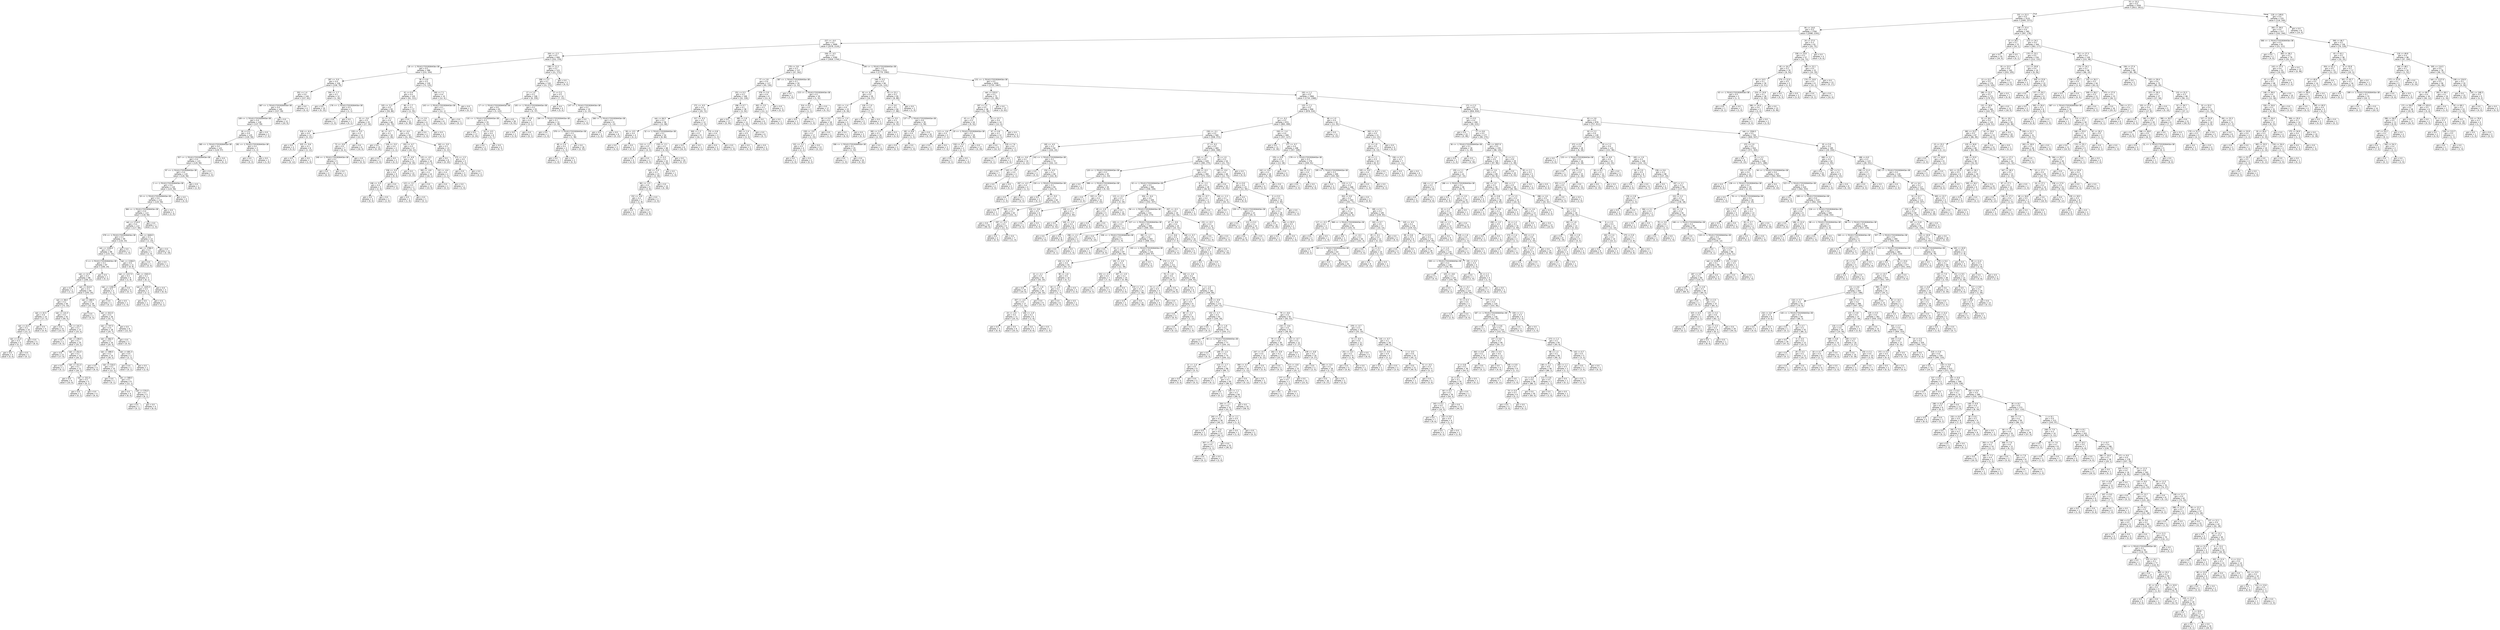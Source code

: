 digraph Tree {
node [shape=box, style="rounded", color="black", fontname=helvetica] ;
edge [fontname=helvetica] ;
0 [label="70 <= 33.2\ngini = 0.5\nsamples = 3350\nvalue = [2611, 2611]"] ;
1 [label="331 <= 15.3\ngini = 0.5\nsamples = 3125\nvalue = [2495, 2371]"] ;
0 -> 1 [labeldistance=2.5, labelangle=45, headlabel="True"] ;
2 [label="84 <= 14.6\ngini = 0.5\nsamples = 2760\nvalue = [2098, 2193]"] ;
1 -> 2 ;
3 [label="227 <= -4.4\ngini = 0.5\nsamples = 2699\nvalue = [2078, 2120]"] ;
2 -> 3 ;
4 [label="204 <= -2.3\ngini = 0.5\nsamples = 409\nvalue = [252, 376]"] ;
3 -> 4 ;
5 [label="18 <= -1.7014117331926443e+38\ngini = 0.5\nsamples = 286\nvalue = [231, 204]"] ;
4 -> 5 ;
6 [label="287 <= -5.0\ngini = 0.4\nsamples = 156\nvalue = [158, 79]"] ;
5 -> 6 ;
7 [label="352 <= 1.4\ngini = 0.4\nsamples = 144\nvalue = [157, 63]"] ;
6 -> 7 ;
8 [label="387 <= -1.7014117331926443e+38\ngini = 0.4\nsamples = 140\nvalue = [157, 59]"] ;
7 -> 8 ;
9 [label="109 <= -1.7014117331926443e+38\ngini = 0.4\nsamples = 128\nvalue = [137, 59]"] ;
8 -> 9 ;
10 [label="26 <= 0.2\ngini = 0.4\nsamples = 125\nvalue = [130, 59]"] ;
9 -> 10 ;
11 [label="385 <= -1.7014117331926443e+38\ngini = 0.4\nsamples = 122\nvalue = [129, 57]"] ;
10 -> 11 ;
12 [label="357 <= -1.7014117331926443e+38\ngini = 0.4\nsamples = 121\nvalue = [129, 56]"] ;
11 -> 12 ;
13 [label="97 <= -1.7014117331926443e+38\ngini = 0.4\nsamples = 119\nvalue = [126, 56]"] ;
12 -> 13 ;
14 [label="2 <= -1.7014117331926443e+38\ngini = 0.4\nsamples = 118\nvalue = [124, 56]"] ;
13 -> 14 ;
15 [label="19 <= -1.7014117331926443e+38\ngini = 0.4\nsamples = 114\nvalue = [120, 56]"] ;
14 -> 15 ;
16 [label="384 <= -1.7014117331926443e+38\ngini = 0.4\nsamples = 113\nvalue = [118, 56]"] ;
15 -> 16 ;
17 [label="rain <= 1714.0\ngini = 0.4\nsamples = 112\nvalue = [117, 56]"] ;
16 -> 17 ;
18 [label="379 <= -1.7014117331926443e+38\ngini = 0.3\nsamples = 99\nvalue = [116, 33]"] ;
17 -> 18 ;
19 [label="rain <= 1109.0\ngini = 0.3\nsamples = 98\nvalue = [115, 33]"] ;
18 -> 19 ;
20 [label="0 <= -1.7014117331926443e+38\ngini = 0.3\nsamples = 87\nvalue = [106, 24]"] ;
19 -> 20 ;
21 [label="rain <= 12.5\ngini = 0.3\nsamples = 86\nvalue = [106, 22]"] ;
20 -> 21 ;
22 [label="gini = 0.4\nsamples = 2\nvalue = [1, 2]"] ;
21 -> 22 ;
23 [label="rain <= 414.0\ngini = 0.3\nsamples = 84\nvalue = [105, 20]"] ;
21 -> 23 ;
24 [label="rain <= 38.0\ngini = 0.2\nsamples = 56\nvalue = [73, 10]"] ;
23 -> 24 ;
25 [label="rain <= 32.5\ngini = 0.4\nsamples = 14\nvalue = [17, 5]"] ;
24 -> 25 ;
26 [label="rain <= 22.5\ngini = 0.1\nsamples = 10\nvalue = [13, 1]"] ;
25 -> 26 ;
27 [label="rain <= 21.0\ngini = 0.3\nsamples = 5\nvalue = [5, 1]"] ;
26 -> 27 ;
28 [label="gini = 0.0\nsamples = 4\nvalue = [5, 0]"] ;
27 -> 28 ;
29 [label="gini = 0.0\nsamples = 1\nvalue = [0, 1]"] ;
27 -> 29 ;
30 [label="gini = 0.0\nsamples = 5\nvalue = [8, 0]"] ;
26 -> 30 ;
31 [label="gini = 0.5\nsamples = 4\nvalue = [4, 4]"] ;
25 -> 31 ;
32 [label="rain <= 121.5\ngini = 0.2\nsamples = 42\nvalue = [56, 5]"] ;
24 -> 32 ;
33 [label="gini = 0.0\nsamples = 15\nvalue = [23, 0]"] ;
32 -> 33 ;
34 [label="rain <= 141.5\ngini = 0.2\nsamples = 27\nvalue = [33, 5]"] ;
32 -> 34 ;
35 [label="gini = 0.0\nsamples = 2\nvalue = [0, 3]"] ;
34 -> 35 ;
36 [label="rain <= 236.0\ngini = 0.1\nsamples = 25\nvalue = [33, 2]"] ;
34 -> 36 ;
37 [label="gini = 0.0\nsamples = 13\nvalue = [17, 0]"] ;
36 -> 37 ;
38 [label="rain <= 252.0\ngini = 0.2\nsamples = 12\nvalue = [16, 2]"] ;
36 -> 38 ;
39 [label="gini = 0.0\nsamples = 1\nvalue = [0, 1]"] ;
38 -> 39 ;
40 [label="rain <= 311.0\ngini = 0.1\nsamples = 11\nvalue = [16, 1]"] ;
38 -> 40 ;
41 [label="gini = 0.0\nsamples = 6\nvalue = [10, 0]"] ;
40 -> 41 ;
42 [label="rain <= 321.0\ngini = 0.2\nsamples = 5\nvalue = [6, 1]"] ;
40 -> 42 ;
43 [label="gini = 0.0\nsamples = 1\nvalue = [0, 1]"] ;
42 -> 43 ;
44 [label="gini = 0.0\nsamples = 4\nvalue = [6, 0]"] ;
42 -> 44 ;
45 [label="rain <= 460.5\ngini = 0.4\nsamples = 28\nvalue = [32, 10]"] ;
23 -> 45 ;
46 [label="gini = 0.0\nsamples = 2\nvalue = [0, 3]"] ;
45 -> 46 ;
47 [label="rain <= 813.5\ngini = 0.3\nsamples = 26\nvalue = [32, 7]"] ;
45 -> 47 ;
48 [label="rain <= 747.5\ngini = 0.4\nsamples = 18\nvalue = [20, 7]"] ;
47 -> 48 ;
49 [label="rain <= 662.5\ngini = 0.2\nsamples = 16\nvalue = [20, 3]"] ;
48 -> 49 ;
50 [label="rain <= 499.5\ngini = 0.2\nsamples = 14\nvalue = [18, 2]"] ;
49 -> 50 ;
51 [label="gini = 0.0\nsamples = 4\nvalue = [6, 0]"] ;
50 -> 51 ;
52 [label="rain <= 516.5\ngini = 0.2\nsamples = 10\nvalue = [12, 2]"] ;
50 -> 52 ;
53 [label="gini = 0.0\nsamples = 1\nvalue = [0, 1]"] ;
52 -> 53 ;
54 [label="rain <= 568.0\ngini = 0.1\nsamples = 9\nvalue = [12, 1]"] ;
52 -> 54 ;
55 [label="gini = 0.0\nsamples = 4\nvalue = [6, 0]"] ;
54 -> 55 ;
56 [label="rain <= 576.0\ngini = 0.2\nsamples = 5\nvalue = [6, 1]"] ;
54 -> 56 ;
57 [label="gini = 0.0\nsamples = 1\nvalue = [0, 1]"] ;
56 -> 57 ;
58 [label="gini = 0.0\nsamples = 4\nvalue = [6, 0]"] ;
56 -> 58 ;
59 [label="rain <= 691.5\ngini = 0.4\nsamples = 2\nvalue = [2, 1]"] ;
49 -> 59 ;
60 [label="gini = 0.0\nsamples = 1\nvalue = [0, 1]"] ;
59 -> 60 ;
61 [label="gini = 0.0\nsamples = 1\nvalue = [2, 0]"] ;
59 -> 61 ;
62 [label="gini = 0.0\nsamples = 2\nvalue = [0, 4]"] ;
48 -> 62 ;
63 [label="gini = 0.0\nsamples = 8\nvalue = [12, 0]"] ;
47 -> 63 ;
64 [label="gini = 0.0\nsamples = 1\nvalue = [0, 2]"] ;
20 -> 64 ;
65 [label="rain <= 1338.0\ngini = 0.5\nsamples = 11\nvalue = [9, 9]"] ;
19 -> 65 ;
66 [label="rain <= 1217.5\ngini = 0.2\nsamples = 6\nvalue = [1, 8]"] ;
65 -> 66 ;
67 [label="rain <= 1192.0\ngini = 0.5\nsamples = 2\nvalue = [1, 1]"] ;
66 -> 67 ;
68 [label="gini = 0.0\nsamples = 1\nvalue = [0, 1]"] ;
67 -> 68 ;
69 [label="gini = 0.0\nsamples = 1\nvalue = [1, 0]"] ;
67 -> 69 ;
70 [label="gini = 0.0\nsamples = 4\nvalue = [0, 7]"] ;
66 -> 70 ;
71 [label="rain <= 1503.5\ngini = 0.2\nsamples = 5\nvalue = [8, 1]"] ;
65 -> 71 ;
72 [label="rain <= 1425.5\ngini = 0.4\nsamples = 2\nvalue = [2, 1]"] ;
71 -> 72 ;
73 [label="gini = 0.0\nsamples = 1\nvalue = [2, 0]"] ;
72 -> 73 ;
74 [label="gini = 0.0\nsamples = 1\nvalue = [0, 1]"] ;
72 -> 74 ;
75 [label="gini = 0.0\nsamples = 3\nvalue = [6, 0]"] ;
71 -> 75 ;
76 [label="gini = 0.0\nsamples = 1\nvalue = [1, 0]"] ;
18 -> 76 ;
77 [label="rain <= 1828.5\ngini = 0.1\nsamples = 13\nvalue = [1, 23]"] ;
17 -> 77 ;
78 [label="rain <= 1766.5\ngini = 0.3\nsamples = 2\nvalue = [1, 4]"] ;
77 -> 78 ;
79 [label="gini = 0.0\nsamples = 1\nvalue = [0, 4]"] ;
78 -> 79 ;
80 [label="gini = 0.0\nsamples = 1\nvalue = [1, 0]"] ;
78 -> 80 ;
81 [label="gini = 0.0\nsamples = 11\nvalue = [0, 19]"] ;
77 -> 81 ;
82 [label="gini = 0.0\nsamples = 1\nvalue = [1, 0]"] ;
16 -> 82 ;
83 [label="gini = 0.0\nsamples = 1\nvalue = [2, 0]"] ;
15 -> 83 ;
84 [label="gini = 0.0\nsamples = 4\nvalue = [4, 0]"] ;
14 -> 84 ;
85 [label="gini = 0.0\nsamples = 1\nvalue = [2, 0]"] ;
13 -> 85 ;
86 [label="gini = 0.0\nsamples = 2\nvalue = [3, 0]"] ;
12 -> 86 ;
87 [label="gini = 0.0\nsamples = 1\nvalue = [0, 1]"] ;
11 -> 87 ;
88 [label="281 <= -1.7014117331926443e+38\ngini = 0.4\nsamples = 3\nvalue = [1, 2]"] ;
10 -> 88 ;
89 [label="gini = 0.0\nsamples = 2\nvalue = [0, 2]"] ;
88 -> 89 ;
90 [label="gini = 0.0\nsamples = 1\nvalue = [1, 0]"] ;
88 -> 90 ;
91 [label="gini = 0.0\nsamples = 3\nvalue = [7, 0]"] ;
9 -> 91 ;
92 [label="gini = 0.0\nsamples = 12\nvalue = [20, 0]"] ;
8 -> 92 ;
93 [label="gini = 0.0\nsamples = 4\nvalue = [0, 4]"] ;
7 -> 93 ;
94 [label="344 <= -1.7\ngini = 0.1\nsamples = 12\nvalue = [1, 16]"] ;
6 -> 94 ;
95 [label="gini = 0.0\nsamples = 10\nvalue = [0, 15]"] ;
94 -> 95 ;
96 [label="176 <= -1.7014117331926443e+38\ngini = 0.5\nsamples = 2\nvalue = [1, 1]"] ;
94 -> 96 ;
97 [label="gini = 0.0\nsamples = 1\nvalue = [1, 0]"] ;
96 -> 97 ;
98 [label="gini = 0.0\nsamples = 1\nvalue = [0, 1]"] ;
96 -> 98 ;
99 [label="78 <= 4.9\ngini = 0.5\nsamples = 130\nvalue = [73, 125]"] ;
5 -> 99 ;
100 [label="41 <= 0.4\ngini = 0.4\nsamples = 120\nvalue = [61, 121]"] ;
99 -> 100 ;
101 [label="325 <= -5.3\ngini = 0.5\nsamples = 93\nvalue = [59, 86]"] ;
100 -> 101 ;
102 [label="33 <= -5.6\ngini = 0.5\nsamples = 25\nvalue = [27, 16]"] ;
101 -> 102 ;
103 [label="318 <= -6.0\ngini = 0.4\nsamples = 12\nvalue = [5, 12]"] ;
102 -> 103 ;
104 [label="gini = 0.0\nsamples = 4\nvalue = [4, 0]"] ;
103 -> 104 ;
105 [label="325 <= -5.6\ngini = 0.1\nsamples = 8\nvalue = [1, 12]"] ;
103 -> 105 ;
106 [label="gini = 0.0\nsamples = 7\nvalue = [0, 12]"] ;
105 -> 106 ;
107 [label="gini = 0.0\nsamples = 1\nvalue = [1, 0]"] ;
105 -> 107 ;
108 [label="229 <= -5.5\ngini = 0.3\nsamples = 13\nvalue = [22, 4]"] ;
102 -> 108 ;
109 [label="73 <= -0.9\ngini = 0.5\nsamples = 7\nvalue = [6, 4]"] ;
108 -> 109 ;
110 [label="248 <= -1.7014117331926443e+38\ngini = 0.2\nsamples = 5\nvalue = [6, 1]"] ;
109 -> 110 ;
111 [label="gini = 0.0\nsamples = 4\nvalue = [6, 0]"] ;
110 -> 111 ;
112 [label="gini = 0.0\nsamples = 1\nvalue = [0, 1]"] ;
110 -> 112 ;
113 [label="gini = 0.0\nsamples = 2\nvalue = [0, 3]"] ;
109 -> 113 ;
114 [label="gini = 0.0\nsamples = 6\nvalue = [16, 0]"] ;
108 -> 114 ;
115 [label="11 <= -5.1\ngini = 0.4\nsamples = 68\nvalue = [32, 70]"] ;
101 -> 115 ;
116 [label="61 <= -4.7\ngini = 0.1\nsamples = 18\nvalue = [1, 26]"] ;
115 -> 116 ;
117 [label="gini = 0.0\nsamples = 15\nvalue = [0, 24]"] ;
116 -> 117 ;
118 [label="239 <= -5.0\ngini = 0.4\nsamples = 3\nvalue = [1, 2]"] ;
116 -> 118 ;
119 [label="gini = 0.0\nsamples = 1\nvalue = [1, 0]"] ;
118 -> 119 ;
120 [label="gini = 0.0\nsamples = 2\nvalue = [0, 2]"] ;
118 -> 120 ;
121 [label="83 <= -4.4\ngini = 0.5\nsamples = 50\nvalue = [31, 44]"] ;
115 -> 121 ;
122 [label="203 <= -4.7\ngini = 0.5\nsamples = 37\nvalue = [26, 22]"] ;
121 -> 122 ;
123 [label="137 <= -4.9\ngini = 0.4\nsamples = 21\nvalue = [9, 19]"] ;
122 -> 123 ;
124 [label="336 <= -5.0\ngini = 0.4\nsamples = 9\nvalue = [9, 4]"] ;
123 -> 124 ;
125 [label="246 <= -5.0\ngini = 0.4\nsamples = 5\nvalue = [2, 4]"] ;
124 -> 125 ;
126 [label="gini = 0.0\nsamples = 4\nvalue = [0, 4]"] ;
125 -> 126 ;
127 [label="gini = 0.0\nsamples = 1\nvalue = [2, 0]"] ;
125 -> 127 ;
128 [label="gini = 0.0\nsamples = 4\nvalue = [7, 0]"] ;
124 -> 128 ;
129 [label="gini = 0.0\nsamples = 12\nvalue = [0, 15]"] ;
123 -> 129 ;
130 [label="125 <= -4.5\ngini = 0.3\nsamples = 16\nvalue = [17, 3]"] ;
122 -> 130 ;
131 [label="393 <= -4.8\ngini = 0.1\nsamples = 14\nvalue = [16, 1]"] ;
130 -> 131 ;
132 [label="123 <= -5.1\ngini = 0.5\nsamples = 2\nvalue = [1, 1]"] ;
131 -> 132 ;
133 [label="gini = 0.0\nsamples = 1\nvalue = [1, 0]"] ;
132 -> 133 ;
134 [label="gini = 0.0\nsamples = 1\nvalue = [0, 1]"] ;
132 -> 134 ;
135 [label="gini = 0.0\nsamples = 12\nvalue = [15, 0]"] ;
131 -> 135 ;
136 [label="152 <= -4.4\ngini = 0.4\nsamples = 2\nvalue = [1, 2]"] ;
130 -> 136 ;
137 [label="gini = 0.0\nsamples = 1\nvalue = [0, 2]"] ;
136 -> 137 ;
138 [label="gini = 0.0\nsamples = 1\nvalue = [1, 0]"] ;
136 -> 138 ;
139 [label="163 <= -3.0\ngini = 0.3\nsamples = 13\nvalue = [5, 22]"] ;
121 -> 139 ;
140 [label="gini = 0.0\nsamples = 8\nvalue = [0, 20]"] ;
139 -> 140 ;
141 [label="275 <= -1.5\ngini = 0.4\nsamples = 5\nvalue = [5, 2]"] ;
139 -> 141 ;
142 [label="gini = 0.0\nsamples = 3\nvalue = [5, 0]"] ;
141 -> 142 ;
143 [label="gini = 0.0\nsamples = 2\nvalue = [0, 2]"] ;
141 -> 143 ;
144 [label="80 <= 1.7\ngini = 0.1\nsamples = 27\nvalue = [2, 35]"] ;
100 -> 144 ;
145 [label="gini = 0.0\nsamples = 21\nvalue = [0, 30]"] ;
144 -> 145 ;
146 [label="71 <= 2.9\ngini = 0.4\nsamples = 6\nvalue = [2, 5]"] ;
144 -> 146 ;
147 [label="gini = 0.0\nsamples = 2\nvalue = [2, 0]"] ;
146 -> 147 ;
148 [label="gini = 0.0\nsamples = 4\nvalue = [0, 5]"] ;
146 -> 148 ;
149 [label="290 <= 7.1\ngini = 0.4\nsamples = 10\nvalue = [12, 4]"] ;
99 -> 149 ;
150 [label="143 <= -1.7014117331926443e+38\ngini = 0.1\nsamples = 7\nvalue = [12, 1]"] ;
149 -> 150 ;
151 [label="gini = 0.0\nsamples = 6\nvalue = [12, 0]"] ;
150 -> 151 ;
152 [label="gini = 0.0\nsamples = 1\nvalue = [0, 1]"] ;
150 -> 152 ;
153 [label="gini = 0.0\nsamples = 3\nvalue = [0, 3]"] ;
149 -> 153 ;
154 [label="338 <= 11.2\ngini = 0.2\nsamples = 123\nvalue = [21, 172]"] ;
4 -> 154 ;
155 [label="288 <= 3.3\ngini = 0.1\nsamples = 120\nvalue = [15, 172]"] ;
154 -> 155 ;
156 [label="17 <= 1.0\ngini = 0.1\nsamples = 106\nvalue = [8, 159]"] ;
155 -> 156 ;
157 [label="17 <= -1.7014117331926443e+38\ngini = 0.0\nsamples = 81\nvalue = [3, 122]"] ;
156 -> 157 ;
158 [label="132 <= -1.7014117331926443e+38\ngini = 0.2\nsamples = 25\nvalue = [3, 31]"] ;
157 -> 158 ;
159 [label="gini = 0.0\nsamples = 17\nvalue = [0, 24]"] ;
158 -> 159 ;
160 [label="10 <= -0.5\ngini = 0.4\nsamples = 8\nvalue = [3, 7]"] ;
158 -> 160 ;
161 [label="gini = 0.0\nsamples = 3\nvalue = [3, 0]"] ;
160 -> 161 ;
162 [label="gini = 0.0\nsamples = 5\nvalue = [0, 7]"] ;
160 -> 162 ;
163 [label="gini = 0.0\nsamples = 56\nvalue = [0, 91]"] ;
157 -> 163 ;
164 [label="105 <= -1.7014117331926443e+38\ngini = 0.2\nsamples = 25\nvalue = [5, 37]"] ;
156 -> 164 ;
165 [label="136 <= 4.8\ngini = 0.4\nsamples = 3\nvalue = [3, 1]"] ;
164 -> 165 ;
166 [label="gini = 0.0\nsamples = 2\nvalue = [3, 0]"] ;
165 -> 166 ;
167 [label="gini = 0.0\nsamples = 1\nvalue = [0, 1]"] ;
165 -> 167 ;
168 [label="184 <= -1.7014117331926443e+38\ngini = 0.1\nsamples = 22\nvalue = [2, 36]"] ;
164 -> 168 ;
169 [label="gini = 0.0\nsamples = 1\nvalue = [1, 0]"] ;
168 -> 169 ;
170 [label="379 <= -1.7014117331926443e+38\ngini = 0.1\nsamples = 21\nvalue = [1, 36]"] ;
168 -> 170 ;
171 [label="48 <= 2.4\ngini = 0.4\nsamples = 3\nvalue = [1, 3]"] ;
170 -> 171 ;
172 [label="gini = 0.0\nsamples = 1\nvalue = [1, 0]"] ;
171 -> 172 ;
173 [label="gini = 0.0\nsamples = 2\nvalue = [0, 3]"] ;
171 -> 173 ;
174 [label="gini = 0.0\nsamples = 18\nvalue = [0, 33]"] ;
170 -> 174 ;
175 [label="27 <= 5.2\ngini = 0.5\nsamples = 14\nvalue = [7, 13]"] ;
155 -> 175 ;
176 [label="gini = 0.0\nsamples = 4\nvalue = [5, 0]"] ;
175 -> 176 ;
177 [label="147 <= -1.7014117331926443e+38\ngini = 0.2\nsamples = 10\nvalue = [2, 13]"] ;
175 -> 177 ;
178 [label="gini = 0.0\nsamples = 1\nvalue = [1, 0]"] ;
177 -> 178 ;
179 [label="266 <= -1.7014117331926443e+38\ngini = 0.1\nsamples = 9\nvalue = [1, 13]"] ;
177 -> 179 ;
180 [label="gini = 0.0\nsamples = 1\nvalue = [1, 0]"] ;
179 -> 180 ;
181 [label="gini = 0.0\nsamples = 8\nvalue = [0, 13]"] ;
179 -> 181 ;
182 [label="gini = 0.0\nsamples = 3\nvalue = [6, 0]"] ;
154 -> 182 ;
183 [label="336 <= -4.5\ngini = 0.5\nsamples = 2290\nvalue = [1826, 1744]"] ;
3 -> 183 ;
184 [label="279 <= 3.8\ngini = 0.3\nsamples = 137\nvalue = [47, 162]"] ;
183 -> 184 ;
185 [label="77 <= 2.8\ngini = 0.4\nsamples = 117\nvalue = [45, 130]"] ;
184 -> 185 ;
186 [label="251 <= 0.3\ngini = 0.3\nsamples = 108\nvalue = [32, 126]"] ;
185 -> 186 ;
187 [label="271 <= -0.5\ngini = 0.4\nsamples = 70\nvalue = [29, 72]"] ;
186 -> 187 ;
188 [label="rain <= 64.5\ngini = 0.3\nsamples = 58\nvalue = [12, 68]"] ;
187 -> 188 ;
189 [label="58 <= -0.5\ngini = 0.4\nsamples = 4\nvalue = [4, 2]"] ;
188 -> 189 ;
190 [label="gini = 0.0\nsamples = 3\nvalue = [4, 0]"] ;
189 -> 190 ;
191 [label="gini = 0.0\nsamples = 1\nvalue = [0, 2]"] ;
189 -> 191 ;
192 [label="32 <= -1.7014117331926443e+38\ngini = 0.2\nsamples = 54\nvalue = [8, 66]"] ;
188 -> 192 ;
193 [label="114 <= -1.3\ngini = 0.5\nsamples = 6\nvalue = [4, 3]"] ;
192 -> 193 ;
194 [label="gini = 0.0\nsamples = 4\nvalue = [4, 0]"] ;
193 -> 194 ;
195 [label="gini = 0.0\nsamples = 2\nvalue = [0, 3]"] ;
193 -> 195 ;
196 [label="218 <= -2.1\ngini = 0.1\nsamples = 48\nvalue = [4, 63]"] ;
192 -> 196 ;
197 [label="8 <= 0.3\ngini = 0.2\nsamples = 24\nvalue = [4, 26]"] ;
196 -> 197 ;
198 [label="165 <= -1.0\ngini = 0.2\nsamples = 23\nvalue = [3, 26]"] ;
197 -> 198 ;
199 [label="361 <= -2.5\ngini = 0.4\nsamples = 9\nvalue = [3, 8]"] ;
198 -> 199 ;
200 [label="152 <= -4.9\ngini = 0.2\nsamples = 7\nvalue = [1, 8]"] ;
199 -> 200 ;
201 [label="gini = 0.0\nsamples = 1\nvalue = [1, 0]"] ;
200 -> 201 ;
202 [label="gini = 0.0\nsamples = 6\nvalue = [0, 8]"] ;
200 -> 202 ;
203 [label="gini = 0.0\nsamples = 2\nvalue = [2, 0]"] ;
199 -> 203 ;
204 [label="gini = 0.0\nsamples = 14\nvalue = [0, 18]"] ;
198 -> 204 ;
205 [label="gini = 0.0\nsamples = 1\nvalue = [1, 0]"] ;
197 -> 205 ;
206 [label="gini = 0.0\nsamples = 24\nvalue = [0, 37]"] ;
196 -> 206 ;
207 [label="317 <= -0.3\ngini = 0.3\nsamples = 12\nvalue = [17, 4]"] ;
187 -> 207 ;
208 [label="300 <= 1.3\ngini = 0.1\nsamples = 9\nvalue = [16, 1]"] ;
207 -> 208 ;
209 [label="gini = 0.0\nsamples = 8\nvalue = [16, 0]"] ;
208 -> 209 ;
210 [label="gini = 0.0\nsamples = 1\nvalue = [0, 1]"] ;
208 -> 210 ;
211 [label="170 <= 0.8\ngini = 0.4\nsamples = 3\nvalue = [1, 3]"] ;
207 -> 211 ;
212 [label="gini = 0.0\nsamples = 2\nvalue = [0, 3]"] ;
211 -> 212 ;
213 [label="gini = 0.0\nsamples = 1\nvalue = [1, 0]"] ;
211 -> 213 ;
214 [label="296 <= 0.7\ngini = 0.1\nsamples = 38\nvalue = [3, 54]"] ;
186 -> 214 ;
215 [label="gini = 0.0\nsamples = 27\nvalue = [0, 44]"] ;
214 -> 215 ;
216 [label="385 <= 1.6\ngini = 0.4\nsamples = 11\nvalue = [3, 10]"] ;
214 -> 216 ;
217 [label="345 <= 1.4\ngini = 0.5\nsamples = 5\nvalue = [3, 3]"] ;
216 -> 217 ;
218 [label="gini = 0.0\nsamples = 3\nvalue = [0, 3]"] ;
217 -> 218 ;
219 [label="gini = 0.0\nsamples = 2\nvalue = [3, 0]"] ;
217 -> 219 ;
220 [label="gini = 0.0\nsamples = 6\nvalue = [0, 7]"] ;
216 -> 220 ;
221 [label="378 <= 3.0\ngini = 0.4\nsamples = 9\nvalue = [13, 4]"] ;
185 -> 221 ;
222 [label="302 <= 3.5\ngini = 0.1\nsamples = 7\nvalue = [13, 1]"] ;
221 -> 222 ;
223 [label="gini = 0.0\nsamples = 6\nvalue = [13, 0]"] ;
222 -> 223 ;
224 [label="gini = 0.0\nsamples = 1\nvalue = [0, 1]"] ;
222 -> 224 ;
225 [label="gini = 0.0\nsamples = 2\nvalue = [0, 3]"] ;
221 -> 225 ;
226 [label="387 <= -1.7014117331926443e+38\ngini = 0.1\nsamples = 20\nvalue = [2, 32]"] ;
184 -> 226 ;
227 [label="gini = 0.0\nsamples = 1\nvalue = [1, 0]"] ;
226 -> 227 ;
228 [label="215 <= -1.7014117331926443e+38\ngini = 0.1\nsamples = 19\nvalue = [1, 32]"] ;
226 -> 228 ;
229 [label="314 <= 9.1\ngini = 0.5\nsamples = 2\nvalue = [1, 1]"] ;
228 -> 229 ;
230 [label="gini = 0.0\nsamples = 1\nvalue = [0, 1]"] ;
229 -> 230 ;
231 [label="gini = 0.0\nsamples = 1\nvalue = [1, 0]"] ;
229 -> 231 ;
232 [label="gini = 0.0\nsamples = 17\nvalue = [0, 31]"] ;
228 -> 232 ;
233 [label="194 <= -1.7014117331926443e+38\ngini = 0.5\nsamples = 2153\nvalue = [1779, 1582]"] ;
183 -> 233 ;
234 [label="246 <= 0.2\ngini = 0.3\nsamples = 94\nvalue = [24, 115]"] ;
233 -> 234 ;
235 [label="92 <= -0.1\ngini = 0.5\nsamples = 29\nvalue = [16, 27]"] ;
234 -> 235 ;
236 [label="215 <= -1.4\ngini = 0.4\nsamples = 23\nvalue = [9, 26]"] ;
235 -> 236 ;
237 [label="80 <= 0.4\ngini = 0.2\nsamples = 18\nvalue = [3, 23]"] ;
236 -> 237 ;
238 [label="228 <= -3.0\ngini = 0.1\nsamples = 17\nvalue = [2, 23]"] ;
237 -> 238 ;
239 [label="321 <= -3.1\ngini = 0.5\nsamples = 4\nvalue = [2, 2]"] ;
238 -> 239 ;
240 [label="gini = 0.0\nsamples = 2\nvalue = [2, 0]"] ;
239 -> 240 ;
241 [label="gini = 0.0\nsamples = 2\nvalue = [0, 2]"] ;
239 -> 241 ;
242 [label="gini = 0.0\nsamples = 13\nvalue = [0, 21]"] ;
238 -> 242 ;
243 [label="gini = 0.0\nsamples = 1\nvalue = [1, 0]"] ;
237 -> 243 ;
244 [label="373 <= -1.4\ngini = 0.4\nsamples = 5\nvalue = [6, 3]"] ;
236 -> 244 ;
245 [label="gini = 0.0\nsamples = 2\nvalue = [6, 0]"] ;
244 -> 245 ;
246 [label="gini = 0.0\nsamples = 3\nvalue = [0, 3]"] ;
244 -> 246 ;
247 [label="126 <= 1.0\ngini = 0.2\nsamples = 6\nvalue = [7, 1]"] ;
235 -> 247 ;
248 [label="gini = 0.0\nsamples = 5\nvalue = [7, 0]"] ;
247 -> 248 ;
249 [label="gini = 0.0\nsamples = 1\nvalue = [0, 1]"] ;
247 -> 249 ;
250 [label="43 <= 15.1\ngini = 0.2\nsamples = 65\nvalue = [8, 88]"] ;
234 -> 250 ;
251 [label="5 <= 3.0\ngini = 0.1\nsamples = 64\nvalue = [7, 88]"] ;
250 -> 251 ;
252 [label="301 <= 3.0\ngini = 0.3\nsamples = 29\nvalue = [6, 32]"] ;
251 -> 252 ;
253 [label="395 <= 2.4\ngini = 0.1\nsamples = 26\nvalue = [2, 32]"] ;
252 -> 253 ;
254 [label="306 <= -1.7014117331926443e+38\ngini = 0.1\nsamples = 25\nvalue = [1, 32]"] ;
253 -> 254 ;
255 [label="gini = 0.0\nsamples = 1\nvalue = [1, 0]"] ;
254 -> 255 ;
256 [label="gini = 0.0\nsamples = 24\nvalue = [0, 32]"] ;
254 -> 256 ;
257 [label="gini = 0.0\nsamples = 1\nvalue = [1, 0]"] ;
253 -> 257 ;
258 [label="gini = 0.0\nsamples = 3\nvalue = [4, 0]"] ;
252 -> 258 ;
259 [label="137 <= -1.7014117331926443e+38\ngini = 0.0\nsamples = 35\nvalue = [1, 56]"] ;
251 -> 259 ;
260 [label="181 <= 8.8\ngini = 0.4\nsamples = 3\nvalue = [1, 3]"] ;
259 -> 260 ;
261 [label="gini = 0.0\nsamples = 2\nvalue = [0, 3]"] ;
260 -> 261 ;
262 [label="gini = 0.0\nsamples = 1\nvalue = [1, 0]"] ;
260 -> 262 ;
263 [label="gini = 0.0\nsamples = 32\nvalue = [0, 53]"] ;
259 -> 263 ;
264 [label="gini = 0.0\nsamples = 1\nvalue = [1, 0]"] ;
250 -> 264 ;
265 [label="131 <= -1.7014117331926443e+38\ngini = 0.5\nsamples = 2059\nvalue = [1755, 1467]"] ;
233 -> 265 ;
266 [label="rain <= 533.0\ngini = 0.3\nsamples = 75\nvalue = [21, 99]"] ;
265 -> 266 ;
267 [label="197 <= 1.5\ngini = 0.5\nsamples = 38\nvalue = [21, 36]"] ;
266 -> 267 ;
268 [label="43 <= -2.1\ngini = 0.3\nsamples = 24\nvalue = [9, 32]"] ;
267 -> 268 ;
269 [label="113 <= -3.6\ngini = 0.3\nsamples = 5\nvalue = [7, 2]"] ;
268 -> 269 ;
270 [label="gini = 0.0\nsamples = 2\nvalue = [0, 2]"] ;
269 -> 270 ;
271 [label="gini = 0.0\nsamples = 3\nvalue = [7, 0]"] ;
269 -> 271 ;
272 [label="20 <= -1.7014117331926443e+38\ngini = 0.1\nsamples = 19\nvalue = [2, 30]"] ;
268 -> 272 ;
273 [label="318 <= -0.2\ngini = 0.4\nsamples = 2\nvalue = [2, 1]"] ;
272 -> 273 ;
274 [label="gini = 0.0\nsamples = 1\nvalue = [0, 1]"] ;
273 -> 274 ;
275 [label="gini = 0.0\nsamples = 1\nvalue = [2, 0]"] ;
273 -> 275 ;
276 [label="gini = 0.0\nsamples = 17\nvalue = [0, 29]"] ;
272 -> 276 ;
277 [label="25 <= 13.7\ngini = 0.4\nsamples = 14\nvalue = [12, 4]"] ;
267 -> 277 ;
278 [label="67 <= 4.8\ngini = 0.1\nsamples = 12\nvalue = [12, 1]"] ;
277 -> 278 ;
279 [label="gini = 0.0\nsamples = 9\nvalue = [10, 0]"] ;
278 -> 279 ;
280 [label="229 <= 7.6\ngini = 0.4\nsamples = 3\nvalue = [2, 1]"] ;
278 -> 280 ;
281 [label="gini = 0.0\nsamples = 1\nvalue = [0, 1]"] ;
280 -> 281 ;
282 [label="gini = 0.0\nsamples = 2\nvalue = [2, 0]"] ;
280 -> 282 ;
283 [label="gini = 0.0\nsamples = 2\nvalue = [0, 3]"] ;
277 -> 283 ;
284 [label="gini = 0.0\nsamples = 37\nvalue = [0, 63]"] ;
266 -> 284 ;
285 [label="193 <= 1.1\ngini = 0.5\nsamples = 1984\nvalue = [1734, 1368]"] ;
265 -> 285 ;
286 [label="125 <= 1.1\ngini = 0.5\nsamples = 906\nvalue = [878, 534]"] ;
285 -> 286 ;
287 [label="27 <= -0.2\ngini = 0.5\nsamples = 874\nvalue = [865, 499]"] ;
286 -> 287 ;
288 [label="230 <= -3.1\ngini = 0.5\nsamples = 565\nvalue = [508, 372]"] ;
287 -> 288 ;
289 [label="165 <= -4.5\ngini = 0.3\nsamples = 82\nvalue = [104, 24]"] ;
288 -> 289 ;
290 [label="328 <= -3.6\ngini = 0.2\nsamples = 10\nvalue = [2, 12]"] ;
289 -> 290 ;
291 [label="gini = 0.0\nsamples = 7\nvalue = [0, 11]"] ;
290 -> 291 ;
292 [label="143 <= -1.9\ngini = 0.4\nsamples = 3\nvalue = [2, 1]"] ;
290 -> 292 ;
293 [label="gini = 0.0\nsamples = 2\nvalue = [2, 0]"] ;
292 -> 293 ;
294 [label="gini = 0.0\nsamples = 1\nvalue = [0, 1]"] ;
292 -> 294 ;
295 [label="242 <= -1.7014117331926443e+38\ngini = 0.2\nsamples = 72\nvalue = [102, 12]"] ;
289 -> 295 ;
296 [label="gini = 0.0\nsamples = 3\nvalue = [0, 4]"] ;
295 -> 296 ;
297 [label="154 <= -4.5\ngini = 0.1\nsamples = 69\nvalue = [102, 8]"] ;
295 -> 297 ;
298 [label="297 <= -4.3\ngini = 0.4\nsamples = 4\nvalue = [1, 3]"] ;
297 -> 298 ;
299 [label="gini = 0.0\nsamples = 1\nvalue = [1, 0]"] ;
298 -> 299 ;
300 [label="gini = 0.0\nsamples = 3\nvalue = [0, 3]"] ;
298 -> 300 ;
301 [label="150 <= -1.7014117331926443e+38\ngini = 0.1\nsamples = 65\nvalue = [101, 5]"] ;
297 -> 301 ;
302 [label="gini = 0.0\nsamples = 1\nvalue = [0, 1]"] ;
301 -> 302 ;
303 [label="44 <= -5.0\ngini = 0.1\nsamples = 64\nvalue = [101, 4]"] ;
301 -> 303 ;
304 [label="gini = 0.0\nsamples = 1\nvalue = [0, 1]"] ;
303 -> 304 ;
305 [label="350 <= -3.3\ngini = 0.1\nsamples = 63\nvalue = [101, 3]"] ;
303 -> 305 ;
306 [label="gini = 0.0\nsamples = 54\nvalue = [90, 0]"] ;
305 -> 306 ;
307 [label="297 <= -3.3\ngini = 0.3\nsamples = 9\nvalue = [11, 3]"] ;
305 -> 307 ;
308 [label="gini = 0.0\nsamples = 2\nvalue = [0, 3]"] ;
307 -> 308 ;
309 [label="gini = 0.0\nsamples = 7\nvalue = [11, 0]"] ;
307 -> 309 ;
310 [label="17 <= -0.2\ngini = 0.5\nsamples = 483\nvalue = [404, 348]"] ;
288 -> 310 ;
311 [label="210 <= -2.5\ngini = 0.5\nsamples = 429\nvalue = [383, 275]"] ;
310 -> 311 ;
312 [label="120 <= -1.7014117331926443e+38\ngini = 0.3\nsamples = 35\nvalue = [11, 43]"] ;
311 -> 312 ;
313 [label="gini = 0.0\nsamples = 1\nvalue = [2, 0]"] ;
312 -> 313 ;
314 [label="398 <= -1.7014117331926443e+38\ngini = 0.3\nsamples = 34\nvalue = [9, 43]"] ;
312 -> 314 ;
315 [label="gini = 0.0\nsamples = 1\nvalue = [2, 0]"] ;
314 -> 315 ;
316 [label="333 <= -3.0\ngini = 0.2\nsamples = 33\nvalue = [7, 43]"] ;
314 -> 316 ;
317 [label="220 <= -3.6\ngini = 0.5\nsamples = 6\nvalue = [4, 3]"] ;
316 -> 317 ;
318 [label="gini = 0.0\nsamples = 3\nvalue = [0, 3]"] ;
317 -> 318 ;
319 [label="gini = 0.0\nsamples = 3\nvalue = [4, 0]"] ;
317 -> 319 ;
320 [label="100 <= -2.4\ngini = 0.1\nsamples = 27\nvalue = [3, 40]"] ;
316 -> 320 ;
321 [label="gini = 0.0\nsamples = 19\nvalue = [0, 32]"] ;
320 -> 321 ;
322 [label="345 <= -1.9\ngini = 0.4\nsamples = 8\nvalue = [3, 8]"] ;
320 -> 322 ;
323 [label="gini = 0.0\nsamples = 2\nvalue = [3, 0]"] ;
322 -> 323 ;
324 [label="gini = 0.0\nsamples = 6\nvalue = [0, 8]"] ;
322 -> 324 ;
325 [label="328 <= -0.3\ngini = 0.5\nsamples = 394\nvalue = [372, 232]"] ;
311 -> 325 ;
326 [label="43 <= -1.7014117331926443e+38\ngini = 0.5\nsamples = 366\nvalue = [336, 226]"] ;
325 -> 326 ;
327 [label="115 <= -2.2\ngini = 0.3\nsamples = 17\nvalue = [4, 19]"] ;
326 -> 327 ;
328 [label="49 <= -1.9\ngini = 0.3\nsamples = 5\nvalue = [4, 1]"] ;
327 -> 328 ;
329 [label="gini = 0.0\nsamples = 4\nvalue = [4, 0]"] ;
328 -> 329 ;
330 [label="gini = 0.0\nsamples = 1\nvalue = [0, 1]"] ;
328 -> 330 ;
331 [label="gini = 0.0\nsamples = 12\nvalue = [0, 18]"] ;
327 -> 331 ;
332 [label="354 <= -0.4\ngini = 0.5\nsamples = 349\nvalue = [332, 207]"] ;
326 -> 332 ;
333 [label="94 <= -1.7014117331926443e+38\ngini = 0.5\nsamples = 315\nvalue = [310, 173]"] ;
332 -> 333 ;
334 [label="326 <= -1.9\ngini = 0.2\nsamples = 7\nvalue = [1, 11]"] ;
333 -> 334 ;
335 [label="296 <= -2.1\ngini = 0.5\nsamples = 2\nvalue = [1, 1]"] ;
334 -> 335 ;
336 [label="gini = 0.0\nsamples = 1\nvalue = [0, 1]"] ;
335 -> 336 ;
337 [label="gini = 0.0\nsamples = 1\nvalue = [1, 0]"] ;
335 -> 337 ;
338 [label="gini = 0.0\nsamples = 5\nvalue = [0, 10]"] ;
334 -> 338 ;
339 [label="327 <= -1.7014117331926443e+38\ngini = 0.5\nsamples = 308\nvalue = [309, 162]"] ;
333 -> 339 ;
340 [label="338 <= -1.7014117331926443e+38\ngini = 0.2\nsamples = 5\nvalue = [1, 9]"] ;
339 -> 340 ;
341 [label="gini = 0.0\nsamples = 1\nvalue = [1, 0]"] ;
340 -> 341 ;
342 [label="gini = 0.0\nsamples = 4\nvalue = [0, 9]"] ;
340 -> 342 ;
343 [label="392 <= -1.7\ngini = 0.4\nsamples = 303\nvalue = [308, 153]"] ;
339 -> 343 ;
344 [label="44 <= -1.8\ngini = 0.5\nsamples = 87\nvalue = [65, 56]"] ;
343 -> 344 ;
345 [label="244 <= -1.8\ngini = 0.4\nsamples = 55\nvalue = [54, 17]"] ;
344 -> 345 ;
346 [label="22 <= -2.1\ngini = 0.3\nsamples = 45\nvalue = [50, 10]"] ;
345 -> 346 ;
347 [label="gini = 0.0\nsamples = 19\nvalue = [24, 0]"] ;
346 -> 347 ;
348 [label="197 <= -1.8\ngini = 0.4\nsamples = 26\nvalue = [26, 10]"] ;
346 -> 348 ;
349 [label="307 <= -2.0\ngini = 0.5\nsamples = 17\nvalue = [11, 10]"] ;
348 -> 349 ;
350 [label="24 <= -2.0\ngini = 0.4\nsamples = 11\nvalue = [10, 4]"] ;
349 -> 350 ;
351 [label="gini = 0.0\nsamples = 3\nvalue = [0, 4]"] ;
350 -> 351 ;
352 [label="gini = 0.0\nsamples = 8\nvalue = [10, 0]"] ;
350 -> 352 ;
353 [label="164 <= -1.9\ngini = 0.2\nsamples = 6\nvalue = [1, 6]"] ;
349 -> 353 ;
354 [label="gini = 0.0\nsamples = 5\nvalue = [0, 6]"] ;
353 -> 354 ;
355 [label="gini = 0.0\nsamples = 1\nvalue = [1, 0]"] ;
353 -> 355 ;
356 [label="gini = 0.0\nsamples = 9\nvalue = [15, 0]"] ;
348 -> 356 ;
357 [label="90 <= -1.6\ngini = 0.5\nsamples = 10\nvalue = [4, 7]"] ;
345 -> 357 ;
358 [label="44 <= -1.9\ngini = 0.2\nsamples = 7\nvalue = [1, 7]"] ;
357 -> 358 ;
359 [label="gini = 0.0\nsamples = 6\nvalue = [0, 7]"] ;
358 -> 359 ;
360 [label="gini = 0.0\nsamples = 1\nvalue = [1, 0]"] ;
358 -> 360 ;
361 [label="gini = 0.0\nsamples = 3\nvalue = [3, 0]"] ;
357 -> 361 ;
362 [label="291 <= -2.0\ngini = 0.3\nsamples = 32\nvalue = [11, 39]"] ;
344 -> 362 ;
363 [label="252 <= -2.3\ngini = 0.4\nsamples = 7\nvalue = [7, 3]"] ;
362 -> 363 ;
364 [label="gini = 0.0\nsamples = 2\nvalue = [0, 3]"] ;
363 -> 364 ;
365 [label="gini = 0.0\nsamples = 5\nvalue = [7, 0]"] ;
363 -> 365 ;
366 [label="267 <= -1.9\ngini = 0.2\nsamples = 25\nvalue = [4, 36]"] ;
362 -> 366 ;
367 [label="gini = 0.0\nsamples = 2\nvalue = [3, 0]"] ;
366 -> 367 ;
368 [label="233 <= -1.9\ngini = 0.1\nsamples = 23\nvalue = [1, 36]"] ;
366 -> 368 ;
369 [label="gini = 0.0\nsamples = 1\nvalue = [1, 0]"] ;
368 -> 369 ;
370 [label="gini = 0.0\nsamples = 22\nvalue = [0, 36]"] ;
368 -> 370 ;
371 [label="193 <= -1.7014117331926443e+38\ngini = 0.4\nsamples = 216\nvalue = [243, 97]"] ;
343 -> 371 ;
372 [label="gini = 0.0\nsamples = 5\nvalue = [0, 5]"] ;
371 -> 372 ;
373 [label="274 <= -1.5\ngini = 0.4\nsamples = 211\nvalue = [243, 92]"] ;
371 -> 373 ;
374 [label="76 <= -1.8\ngini = 0.0\nsamples = 23\nvalue = [39, 1]"] ;
373 -> 374 ;
375 [label="73 <= -1.7\ngini = 0.3\nsamples = 5\nvalue = [5, 1]"] ;
374 -> 375 ;
376 [label="gini = 0.0\nsamples = 4\nvalue = [5, 0]"] ;
375 -> 376 ;
377 [label="gini = 0.0\nsamples = 1\nvalue = [0, 1]"] ;
375 -> 377 ;
378 [label="gini = 0.0\nsamples = 18\nvalue = [34, 0]"] ;
374 -> 378 ;
379 [label="342 <= -2.6\ngini = 0.4\nsamples = 188\nvalue = [204, 91]"] ;
373 -> 379 ;
380 [label="gini = 0.0\nsamples = 6\nvalue = [0, 7]"] ;
379 -> 380 ;
381 [label="1 <= -1.6\ngini = 0.4\nsamples = 182\nvalue = [204, 84]"] ;
379 -> 381 ;
382 [label="28 <= -1.7\ngini = 0.5\nsamples = 9\nvalue = [7, 12]"] ;
381 -> 382 ;
383 [label="gini = 0.0\nsamples = 3\nvalue = [6, 0]"] ;
382 -> 383 ;
384 [label="80 <= -1.3\ngini = 0.1\nsamples = 6\nvalue = [1, 12]"] ;
382 -> 384 ;
385 [label="gini = 0.0\nsamples = 5\nvalue = [0, 12]"] ;
384 -> 385 ;
386 [label="gini = 0.0\nsamples = 1\nvalue = [1, 0]"] ;
384 -> 386 ;
387 [label="228 <= -0.9\ngini = 0.4\nsamples = 173\nvalue = [197, 72]"] ;
381 -> 387 ;
388 [label="152 <= -1.7\ngini = 0.3\nsamples = 81\nvalue = [104, 19]"] ;
387 -> 388 ;
389 [label="gini = 0.0\nsamples = 2\nvalue = [0, 2]"] ;
388 -> 389 ;
390 [label="96 <= -1.8\ngini = 0.2\nsamples = 79\nvalue = [104, 17]"] ;
388 -> 390 ;
391 [label="gini = 0.0\nsamples = 2\nvalue = [0, 2]"] ;
390 -> 391 ;
392 [label="40 <= -1.7014117331926443e+38\ngini = 0.2\nsamples = 77\nvalue = [104, 15]"] ;
390 -> 392 ;
393 [label="gini = 0.0\nsamples = 2\nvalue = [0, 3]"] ;
392 -> 393 ;
394 [label="169 <= -1.5\ngini = 0.2\nsamples = 75\nvalue = [104, 12]"] ;
392 -> 394 ;
395 [label="21 <= -1.4\ngini = 0.5\nsamples = 9\nvalue = [5, 5]"] ;
394 -> 395 ;
396 [label="gini = 0.0\nsamples = 4\nvalue = [5, 0]"] ;
395 -> 396 ;
397 [label="gini = 0.0\nsamples = 5\nvalue = [0, 5]"] ;
395 -> 397 ;
398 [label="214 <= -1.7\ngini = 0.1\nsamples = 66\nvalue = [99, 7]"] ;
394 -> 398 ;
399 [label="gini = 0.0\nsamples = 1\nvalue = [0, 1]"] ;
398 -> 399 ;
400 [label="167 <= -1.7\ngini = 0.1\nsamples = 65\nvalue = [99, 6]"] ;
398 -> 400 ;
401 [label="gini = 0.0\nsamples = 1\nvalue = [0, 1]"] ;
400 -> 401 ;
402 [label="150 <= -1.1\ngini = 0.1\nsamples = 64\nvalue = [99, 5]"] ;
400 -> 402 ;
403 [label="204 <= -1.1\ngini = 0.2\nsamples = 31\nvalue = [41, 5]"] ;
402 -> 403 ;
404 [label="293 <= -1.5\ngini = 0.1\nsamples = 28\nvalue = [40, 2]"] ;
403 -> 404 ;
405 [label="gini = 0.0\nsamples = 1\nvalue = [0, 1]"] ;
404 -> 405 ;
406 [label="37 <= -1.6\ngini = 0.0\nsamples = 27\nvalue = [40, 1]"] ;
404 -> 406 ;
407 [label="307 <= -1.2\ngini = 0.4\nsamples = 2\nvalue = [2, 1]"] ;
406 -> 407 ;
408 [label="gini = 0.0\nsamples = 1\nvalue = [0, 1]"] ;
407 -> 408 ;
409 [label="gini = 0.0\nsamples = 1\nvalue = [2, 0]"] ;
407 -> 409 ;
410 [label="gini = 0.0\nsamples = 25\nvalue = [38, 0]"] ;
406 -> 410 ;
411 [label="78 <= -1.1\ngini = 0.4\nsamples = 3\nvalue = [1, 3]"] ;
403 -> 411 ;
412 [label="gini = 0.0\nsamples = 1\nvalue = [1, 0]"] ;
411 -> 412 ;
413 [label="gini = 0.0\nsamples = 2\nvalue = [0, 3]"] ;
411 -> 413 ;
414 [label="gini = 0.0\nsamples = 33\nvalue = [58, 0]"] ;
402 -> 414 ;
415 [label="79 <= -0.6\ngini = 0.5\nsamples = 92\nvalue = [93, 53]"] ;
387 -> 415 ;
416 [label="234 <= -0.6\ngini = 0.5\nsamples = 52\nvalue = [38, 43]"] ;
415 -> 416 ;
417 [label="79 <= -0.8\ngini = 0.4\nsamples = 30\nvalue = [31, 16]"] ;
416 -> 417 ;
418 [label="247 <= -0.7\ngini = 0.4\nsamples = 13\nvalue = [6, 12]"] ;
417 -> 418 ;
419 [label="394 <= -0.7\ngini = 0.1\nsamples = 10\nvalue = [1, 12]"] ;
418 -> 419 ;
420 [label="gini = 0.0\nsamples = 9\nvalue = [0, 12]"] ;
419 -> 420 ;
421 [label="gini = 0.0\nsamples = 1\nvalue = [1, 0]"] ;
419 -> 421 ;
422 [label="gini = 0.0\nsamples = 3\nvalue = [5, 0]"] ;
418 -> 422 ;
423 [label="263 <= -0.9\ngini = 0.2\nsamples = 17\nvalue = [25, 4]"] ;
417 -> 423 ;
424 [label="gini = 0.0\nsamples = 2\nvalue = [0, 3]"] ;
423 -> 424 ;
425 [label="213 <= -0.8\ngini = 0.1\nsamples = 15\nvalue = [25, 1]"] ;
423 -> 425 ;
426 [label="277 <= -0.8\ngini = 0.4\nsamples = 2\nvalue = [2, 1]"] ;
425 -> 426 ;
427 [label="gini = 0.0\nsamples = 1\nvalue = [2, 0]"] ;
426 -> 427 ;
428 [label="gini = 0.0\nsamples = 1\nvalue = [0, 1]"] ;
426 -> 428 ;
429 [label="gini = 0.0\nsamples = 13\nvalue = [23, 0]"] ;
425 -> 429 ;
430 [label="332 <= -0.7\ngini = 0.3\nsamples = 22\nvalue = [7, 27]"] ;
416 -> 430 ;
431 [label="gini = 0.0\nsamples = 2\nvalue = [3, 0]"] ;
430 -> 431 ;
432 [label="139 <= -0.8\ngini = 0.2\nsamples = 20\nvalue = [4, 27]"] ;
430 -> 432 ;
433 [label="gini = 0.0\nsamples = 2\nvalue = [2, 0]"] ;
432 -> 433 ;
434 [label="306 <= -0.4\ngini = 0.1\nsamples = 18\nvalue = [2, 27]"] ;
432 -> 434 ;
435 [label="gini = 0.0\nsamples = 16\nvalue = [0, 27]"] ;
434 -> 435 ;
436 [label="gini = 0.0\nsamples = 2\nvalue = [2, 0]"] ;
434 -> 436 ;
437 [label="378 <= -0.7\ngini = 0.3\nsamples = 40\nvalue = [55, 10]"] ;
415 -> 437 ;
438 [label="73 <= -0.5\ngini = 0.5\nsamples = 11\nvalue = [7, 8]"] ;
437 -> 438 ;
439 [label="251 <= -0.5\ngini = 0.2\nsamples = 6\nvalue = [1, 8]"] ;
438 -> 439 ;
440 [label="gini = 0.0\nsamples = 5\nvalue = [0, 8]"] ;
439 -> 440 ;
441 [label="gini = 0.0\nsamples = 1\nvalue = [1, 0]"] ;
439 -> 441 ;
442 [label="gini = 0.0\nsamples = 5\nvalue = [6, 0]"] ;
438 -> 442 ;
443 [label="141 <= -0.7\ngini = 0.1\nsamples = 29\nvalue = [48, 2]"] ;
437 -> 443 ;
444 [label="313 <= -0.5\ngini = 0.4\nsamples = 4\nvalue = [3, 1]"] ;
443 -> 444 ;
445 [label="gini = 0.0\nsamples = 1\nvalue = [0, 1]"] ;
444 -> 445 ;
446 [label="gini = 0.0\nsamples = 3\nvalue = [3, 0]"] ;
444 -> 446 ;
447 [label="1 <= -0.5\ngini = 0.0\nsamples = 25\nvalue = [45, 1]"] ;
443 -> 447 ;
448 [label="gini = 0.0\nsamples = 21\nvalue = [40, 0]"] ;
447 -> 448 ;
449 [label="71 <= -0.5\ngini = 0.3\nsamples = 4\nvalue = [5, 1]"] ;
447 -> 449 ;
450 [label="gini = 0.0\nsamples = 1\nvalue = [0, 1]"] ;
449 -> 450 ;
451 [label="gini = 0.0\nsamples = 3\nvalue = [5, 0]"] ;
449 -> 451 ;
452 [label="207 <= -0.3\ngini = 0.5\nsamples = 34\nvalue = [22, 34]"] ;
332 -> 452 ;
453 [label="47 <= -0.6\ngini = 0.4\nsamples = 24\nvalue = [10, 31]"] ;
452 -> 453 ;
454 [label="3 <= -0.6\ngini = 0.5\nsamples = 8\nvalue = [7, 4]"] ;
453 -> 454 ;
455 [label="gini = 0.0\nsamples = 3\nvalue = [0, 4]"] ;
454 -> 455 ;
456 [label="gini = 0.0\nsamples = 5\nvalue = [7, 0]"] ;
454 -> 456 ;
457 [label="340 <= -0.7\ngini = 0.2\nsamples = 16\nvalue = [3, 27]"] ;
453 -> 457 ;
458 [label="228 <= -0.5\ngini = 0.5\nsamples = 3\nvalue = [3, 3]"] ;
457 -> 458 ;
459 [label="gini = 0.0\nsamples = 1\nvalue = [0, 3]"] ;
458 -> 459 ;
460 [label="gini = 0.0\nsamples = 2\nvalue = [3, 0]"] ;
458 -> 460 ;
461 [label="gini = 0.0\nsamples = 13\nvalue = [0, 24]"] ;
457 -> 461 ;
462 [label="231 <= -0.3\ngini = 0.3\nsamples = 10\nvalue = [12, 3]"] ;
452 -> 462 ;
463 [label="gini = 0.0\nsamples = 7\nvalue = [12, 0]"] ;
462 -> 463 ;
464 [label="gini = 0.0\nsamples = 3\nvalue = [0, 3]"] ;
462 -> 464 ;
465 [label="8 <= -1.3\ngini = 0.2\nsamples = 28\nvalue = [36, 6]"] ;
325 -> 465 ;
466 [label="234 <= -0.7\ngini = 0.4\nsamples = 4\nvalue = [1, 3]"] ;
465 -> 466 ;
467 [label="gini = 0.0\nsamples = 1\nvalue = [1, 0]"] ;
466 -> 467 ;
468 [label="gini = 0.0\nsamples = 3\nvalue = [0, 3]"] ;
466 -> 468 ;
469 [label="244 <= -1.3\ngini = 0.1\nsamples = 24\nvalue = [35, 3]"] ;
465 -> 469 ;
470 [label="gini = 0.0\nsamples = 1\nvalue = [0, 1]"] ;
469 -> 470 ;
471 [label="239 <= -1.7014117331926443e+38\ngini = 0.1\nsamples = 23\nvalue = [35, 2]"] ;
469 -> 471 ;
472 [label="gini = 0.0\nsamples = 1\nvalue = [0, 1]"] ;
471 -> 472 ;
473 [label="212 <= 0.3\ngini = 0.1\nsamples = 22\nvalue = [35, 1]"] ;
471 -> 473 ;
474 [label="gini = 0.0\nsamples = 21\nvalue = [35, 0]"] ;
473 -> 474 ;
475 [label="gini = 0.0\nsamples = 1\nvalue = [0, 1]"] ;
473 -> 475 ;
476 [label="33 <= 1.0\ngini = 0.3\nsamples = 54\nvalue = [21, 73]"] ;
310 -> 476 ;
477 [label="100 <= -0.4\ngini = 0.2\nsamples = 48\nvalue = [12, 73]"] ;
476 -> 477 ;
478 [label="gini = 0.0\nsamples = 25\nvalue = [0, 43]"] ;
477 -> 478 ;
479 [label="16 <= 0.0\ngini = 0.4\nsamples = 23\nvalue = [12, 30]"] ;
477 -> 479 ;
480 [label="gini = 0.0\nsamples = 4\nvalue = [9, 0]"] ;
479 -> 480 ;
481 [label="5 <= 0.3\ngini = 0.2\nsamples = 19\nvalue = [3, 30]"] ;
479 -> 481 ;
482 [label="222 <= 0.4\ngini = 0.1\nsamples = 18\nvalue = [1, 30]"] ;
481 -> 482 ;
483 [label="gini = 0.0\nsamples = 16\nvalue = [0, 29]"] ;
482 -> 483 ;
484 [label="rain <= 55.5\ngini = 0.5\nsamples = 2\nvalue = [1, 1]"] ;
482 -> 484 ;
485 [label="gini = 0.0\nsamples = 1\nvalue = [0, 1]"] ;
484 -> 485 ;
486 [label="gini = 0.0\nsamples = 1\nvalue = [1, 0]"] ;
484 -> 486 ;
487 [label="gini = 0.0\nsamples = 1\nvalue = [2, 0]"] ;
481 -> 487 ;
488 [label="gini = 0.0\nsamples = 6\nvalue = [9, 0]"] ;
476 -> 488 ;
489 [label="330 <= -1.4\ngini = 0.4\nsamples = 309\nvalue = [357, 127]"] ;
287 -> 489 ;
490 [label="gini = 0.0\nsamples = 11\nvalue = [0, 18]"] ;
489 -> 490 ;
491 [label="277 <= -0.7\ngini = 0.4\nsamples = 298\nvalue = [357, 109]"] ;
489 -> 491 ;
492 [label="376 <= 0.9\ngini = 0.5\nsamples = 22\nvalue = [13, 18]"] ;
491 -> 492 ;
493 [label="242 <= -0.4\ngini = 0.3\nsamples = 18\nvalue = [5, 18]"] ;
492 -> 493 ;
494 [label="gini = 0.0\nsamples = 4\nvalue = [5, 0]"] ;
493 -> 494 ;
495 [label="gini = 0.0\nsamples = 14\nvalue = [0, 18]"] ;
493 -> 495 ;
496 [label="gini = 0.0\nsamples = 4\nvalue = [8, 0]"] ;
492 -> 496 ;
497 [label="179 <= -1.7014117331926443e+38\ngini = 0.3\nsamples = 276\nvalue = [344, 91]"] ;
491 -> 497 ;
498 [label="194 <= 0.2\ngini = 0.4\nsamples = 7\nvalue = [3, 9]"] ;
497 -> 498 ;
499 [label="gini = 0.0\nsamples = 3\nvalue = [3, 0]"] ;
498 -> 499 ;
500 [label="gini = 0.0\nsamples = 4\nvalue = [0, 9]"] ;
498 -> 500 ;
501 [label="195 <= -1.7014117331926443e+38\ngini = 0.3\nsamples = 269\nvalue = [341, 82]"] ;
497 -> 501 ;
502 [label="gini = 0.0\nsamples = 3\nvalue = [0, 5]"] ;
501 -> 502 ;
503 [label="119 <= 1.2\ngini = 0.3\nsamples = 266\nvalue = [341, 77]"] ;
501 -> 503 ;
504 [label="354 <= 0.0\ngini = 0.3\nsamples = 263\nvalue = [341, 71]"] ;
503 -> 504 ;
505 [label="101 <= -0.3\ngini = 0.1\nsamples = 68\nvalue = [102, 6]"] ;
504 -> 505 ;
506 [label="117 <= -0.3\ngini = 0.4\nsamples = 3\nvalue = [1, 2]"] ;
505 -> 506 ;
507 [label="gini = 0.0\nsamples = 2\nvalue = [0, 2]"] ;
506 -> 507 ;
508 [label="gini = 0.0\nsamples = 1\nvalue = [1, 0]"] ;
506 -> 508 ;
509 [label="368 <= -1.7014117331926443e+38\ngini = 0.1\nsamples = 65\nvalue = [101, 4]"] ;
505 -> 509 ;
510 [label="gini = 0.0\nsamples = 1\nvalue = [0, 1]"] ;
509 -> 510 ;
511 [label="7 <= -0.2\ngini = 0.1\nsamples = 64\nvalue = [101, 3]"] ;
509 -> 511 ;
512 [label="gini = 0.0\nsamples = 1\nvalue = [0, 2]"] ;
511 -> 512 ;
513 [label="383 <= -1.7014117331926443e+38\ngini = 0.0\nsamples = 63\nvalue = [101, 1]"] ;
511 -> 513 ;
514 [label="gini = 0.0\nsamples = 1\nvalue = [0, 1]"] ;
513 -> 514 ;
515 [label="gini = 0.0\nsamples = 62\nvalue = [101, 0]"] ;
513 -> 515 ;
516 [label="395 <= 0.1\ngini = 0.3\nsamples = 195\nvalue = [239, 65]"] ;
504 -> 516 ;
517 [label="343 <= 0.7\ngini = 0.5\nsamples = 17\nvalue = [10, 13]"] ;
516 -> 517 ;
518 [label="29 <= -0.1\ngini = 0.4\nsamples = 12\nvalue = [4, 13]"] ;
517 -> 518 ;
519 [label="gini = 0.0\nsamples = 2\nvalue = [3, 0]"] ;
518 -> 519 ;
520 [label="73 <= 0.1\ngini = 0.1\nsamples = 10\nvalue = [1, 13]"] ;
518 -> 520 ;
521 [label="gini = 0.0\nsamples = 9\nvalue = [0, 13]"] ;
520 -> 521 ;
522 [label="gini = 0.0\nsamples = 1\nvalue = [1, 0]"] ;
520 -> 522 ;
523 [label="gini = 0.0\nsamples = 5\nvalue = [6, 0]"] ;
517 -> 523 ;
524 [label="325 <= -0.5\ngini = 0.3\nsamples = 178\nvalue = [229, 52]"] ;
516 -> 524 ;
525 [label="99 <= 0.6\ngini = 0.5\nsamples = 6\nvalue = [5, 7]"] ;
524 -> 525 ;
526 [label="gini = 0.0\nsamples = 4\nvalue = [0, 7]"] ;
525 -> 526 ;
527 [label="gini = 0.0\nsamples = 2\nvalue = [5, 0]"] ;
525 -> 527 ;
528 [label="77 <= 0.3\ngini = 0.3\nsamples = 172\nvalue = [224, 45]"] ;
524 -> 528 ;
529 [label="gini = 0.0\nsamples = 39\nvalue = [67, 0]"] ;
528 -> 529 ;
530 [label="1 <= 1.4\ngini = 0.3\nsamples = 133\nvalue = [157, 45]"] ;
528 -> 530 ;
531 [label="200 <= -1.7014117331926443e+38\ngini = 0.3\nsamples = 128\nvalue = [155, 40]"] ;
530 -> 531 ;
532 [label="gini = 0.0\nsamples = 3\nvalue = [0, 4]"] ;
531 -> 532 ;
533 [label="103 <= -0.8\ngini = 0.3\nsamples = 125\nvalue = [155, 36]"] ;
531 -> 533 ;
534 [label="gini = 0.0\nsamples = 2\nvalue = [0, 2]"] ;
533 -> 534 ;
535 [label="274 <= -0.1\ngini = 0.3\nsamples = 123\nvalue = [155, 34]"] ;
533 -> 535 ;
536 [label="72 <= 0.3\ngini = 0.4\nsamples = 3\nvalue = [2, 4]"] ;
535 -> 536 ;
537 [label="gini = 0.0\nsamples = 1\nvalue = [2, 0]"] ;
536 -> 537 ;
538 [label="gini = 0.0\nsamples = 2\nvalue = [0, 4]"] ;
536 -> 538 ;
539 [label="377 <= 1.3\ngini = 0.3\nsamples = 120\nvalue = [153, 30]"] ;
535 -> 539 ;
540 [label="187 <= -1.7014117331926443e+38\ngini = 0.2\nsamples = 116\nvalue = [152, 25]"] ;
539 -> 540 ;
541 [label="gini = 0.0\nsamples = 2\nvalue = [0, 2]"] ;
540 -> 541 ;
542 [label="316 <= 0.6\ngini = 0.2\nsamples = 114\nvalue = [152, 23]"] ;
540 -> 542 ;
543 [label="227 <= 0.6\ngini = 0.3\nsamples = 49\nvalue = [59, 17]"] ;
542 -> 543 ;
544 [label="363 <= 0.9\ngini = 0.2\nsamples = 37\nvalue = [54, 6]"] ;
543 -> 544 ;
545 [label="6 <= 0.8\ngini = 0.2\nsamples = 36\nvalue = [54, 5]"] ;
544 -> 545 ;
546 [label="14 <= 0.7\ngini = 0.1\nsamples = 35\nvalue = [54, 4]"] ;
545 -> 546 ;
547 [label="64 <= 0.3\ngini = 0.1\nsamples = 34\nvalue = [54, 3]"] ;
546 -> 547 ;
548 [label="343 <= 0.2\ngini = 0.4\nsamples = 11\nvalue = [10, 3]"] ;
547 -> 548 ;
549 [label="gini = 0.0\nsamples = 7\nvalue = [9, 0]"] ;
548 -> 549 ;
550 [label="155 <= 0.6\ngini = 0.4\nsamples = 4\nvalue = [1, 3]"] ;
548 -> 550 ;
551 [label="gini = 0.0\nsamples = 3\nvalue = [0, 3]"] ;
550 -> 551 ;
552 [label="gini = 0.0\nsamples = 1\nvalue = [1, 0]"] ;
550 -> 552 ;
553 [label="gini = 0.0\nsamples = 23\nvalue = [44, 0]"] ;
547 -> 553 ;
554 [label="gini = 0.0\nsamples = 1\nvalue = [0, 1]"] ;
546 -> 554 ;
555 [label="gini = 0.0\nsamples = 1\nvalue = [0, 1]"] ;
545 -> 555 ;
556 [label="gini = 0.0\nsamples = 1\nvalue = [0, 1]"] ;
544 -> 556 ;
557 [label="254 <= 0.5\ngini = 0.4\nsamples = 12\nvalue = [5, 11]"] ;
543 -> 557 ;
558 [label="gini = 0.0\nsamples = 4\nvalue = [4, 0]"] ;
557 -> 558 ;
559 [label="346 <= 0.9\ngini = 0.2\nsamples = 8\nvalue = [1, 11]"] ;
557 -> 559 ;
560 [label="gini = 0.0\nsamples = 7\nvalue = [0, 11]"] ;
559 -> 560 ;
561 [label="gini = 0.0\nsamples = 1\nvalue = [1, 0]"] ;
559 -> 561 ;
562 [label="273 <= 1.2\ngini = 0.1\nsamples = 65\nvalue = [93, 6]"] ;
542 -> 562 ;
563 [label="96 <= 1.3\ngini = 0.1\nsamples = 60\nvalue = [90, 3]"] ;
562 -> 563 ;
564 [label="138 <= 1.2\ngini = 0.0\nsamples = 58\nvalue = [89, 2]"] ;
563 -> 564 ;
565 [label="73 <= 0.4\ngini = 0.0\nsamples = 56\nvalue = [88, 1]"] ;
564 -> 565 ;
566 [label="74 <= 0.4\ngini = 0.3\nsamples = 6\nvalue = [5, 1]"] ;
565 -> 566 ;
567 [label="gini = 0.0\nsamples = 5\nvalue = [5, 0]"] ;
566 -> 567 ;
568 [label="gini = 0.0\nsamples = 1\nvalue = [0, 1]"] ;
566 -> 568 ;
569 [label="gini = 0.0\nsamples = 50\nvalue = [83, 0]"] ;
565 -> 569 ;
570 [label="113 <= 0.8\ngini = 0.5\nsamples = 2\nvalue = [1, 1]"] ;
564 -> 570 ;
571 [label="gini = 0.0\nsamples = 1\nvalue = [1, 0]"] ;
570 -> 571 ;
572 [label="gini = 0.0\nsamples = 1\nvalue = [0, 1]"] ;
570 -> 572 ;
573 [label="265 <= 1.1\ngini = 0.5\nsamples = 2\nvalue = [1, 1]"] ;
563 -> 573 ;
574 [label="gini = 0.0\nsamples = 1\nvalue = [0, 1]"] ;
573 -> 574 ;
575 [label="gini = 0.0\nsamples = 1\nvalue = [1, 0]"] ;
573 -> 575 ;
576 [label="142 <= 0.7\ngini = 0.5\nsamples = 5\nvalue = [3, 3]"] ;
562 -> 576 ;
577 [label="gini = 0.0\nsamples = 3\nvalue = [3, 0]"] ;
576 -> 577 ;
578 [label="gini = 0.0\nsamples = 2\nvalue = [0, 3]"] ;
576 -> 578 ;
579 [label="326 <= 1.1\ngini = 0.3\nsamples = 4\nvalue = [1, 5]"] ;
539 -> 579 ;
580 [label="gini = 0.0\nsamples = 3\nvalue = [0, 5]"] ;
579 -> 580 ;
581 [label="gini = 0.0\nsamples = 1\nvalue = [1, 0]"] ;
579 -> 581 ;
582 [label="191 <= 0.3\ngini = 0.4\nsamples = 5\nvalue = [2, 5]"] ;
530 -> 582 ;
583 [label="gini = 0.0\nsamples = 1\nvalue = [1, 0]"] ;
582 -> 583 ;
584 [label="35 <= 1.1\ngini = 0.3\nsamples = 4\nvalue = [1, 5]"] ;
582 -> 584 ;
585 [label="gini = 0.0\nsamples = 3\nvalue = [0, 5]"] ;
584 -> 585 ;
586 [label="gini = 0.0\nsamples = 1\nvalue = [1, 0]"] ;
584 -> 586 ;
587 [label="gini = 0.0\nsamples = 3\nvalue = [0, 6]"] ;
503 -> 587 ;
588 [label="68 <= 1.0\ngini = 0.4\nsamples = 32\nvalue = [13, 35]"] ;
286 -> 588 ;
589 [label="gini = 0.0\nsamples = 11\nvalue = [0, 22]"] ;
588 -> 589 ;
590 [label="262 <= 4.1\ngini = 0.5\nsamples = 21\nvalue = [13, 13]"] ;
588 -> 590 ;
591 [label="11 <= 1.9\ngini = 0.5\nsamples = 17\nvalue = [9, 13]"] ;
590 -> 591 ;
592 [label="43 <= 1.1\ngini = 0.3\nsamples = 10\nvalue = [8, 2]"] ;
591 -> 592 ;
593 [label="335 <= -0.0\ngini = 0.4\nsamples = 3\nvalue = [1, 2]"] ;
592 -> 593 ;
594 [label="gini = 0.0\nsamples = 1\nvalue = [1, 0]"] ;
593 -> 594 ;
595 [label="gini = 0.0\nsamples = 2\nvalue = [0, 2]"] ;
593 -> 595 ;
596 [label="gini = 0.0\nsamples = 7\nvalue = [7, 0]"] ;
592 -> 596 ;
597 [label="156 <= 0.3\ngini = 0.2\nsamples = 7\nvalue = [1, 11]"] ;
591 -> 597 ;
598 [label="gini = 0.0\nsamples = 1\nvalue = [1, 0]"] ;
597 -> 598 ;
599 [label="gini = 0.0\nsamples = 6\nvalue = [0, 11]"] ;
597 -> 599 ;
600 [label="gini = 0.0\nsamples = 4\nvalue = [4, 0]"] ;
590 -> 600 ;
601 [label="171 <= 2.3\ngini = 0.5\nsamples = 1078\nvalue = [856, 834]"] ;
285 -> 601 ;
602 [label="142 <= 0.5\ngini = 0.4\nsamples = 200\nvalue = [99, 223]"] ;
601 -> 602 ;
603 [label="gini = 0.0\nsamples = 23\nvalue = [0, 48]"] ;
602 -> 603 ;
604 [label="77 <= 0.6\ngini = 0.5\nsamples = 177\nvalue = [99, 175]"] ;
602 -> 604 ;
605 [label="36 <= -1.7014117331926443e+38\ngini = 0.1\nsamples = 18\nvalue = [1, 30]"] ;
604 -> 605 ;
606 [label="gini = 0.0\nsamples = 1\nvalue = [1, 0]"] ;
605 -> 606 ;
607 [label="gini = 0.0\nsamples = 17\nvalue = [0, 30]"] ;
605 -> 607 ;
608 [label="rain <= 2057.0\ngini = 0.5\nsamples = 159\nvalue = [98, 145]"] ;
604 -> 608 ;
609 [label="196 <= 1.4\ngini = 0.5\nsamples = 130\nvalue = [97, 96]"] ;
608 -> 609 ;
610 [label="255 <= 1.1\ngini = 0.4\nsamples = 41\nvalue = [47, 15]"] ;
609 -> 610 ;
611 [label="166 <= 1.2\ngini = 0.3\nsamples = 5\nvalue = [2, 8]"] ;
610 -> 611 ;
612 [label="gini = 0.0\nsamples = 2\nvalue = [2, 0]"] ;
611 -> 612 ;
613 [label="gini = 0.0\nsamples = 3\nvalue = [0, 8]"] ;
611 -> 613 ;
614 [label="186 <= -1.7014117331926443e+38\ngini = 0.2\nsamples = 36\nvalue = [45, 7]"] ;
610 -> 614 ;
615 [label="gini = 0.0\nsamples = 2\nvalue = [0, 3]"] ;
614 -> 615 ;
616 [label="173 <= 1.9\ngini = 0.1\nsamples = 34\nvalue = [45, 4]"] ;
614 -> 616 ;
617 [label="35 <= 1.2\ngini = 0.1\nsamples = 33\nvalue = [45, 3]"] ;
616 -> 617 ;
618 [label="144 <= 1.3\ngini = 0.3\nsamples = 12\nvalue = [15, 3]"] ;
617 -> 618 ;
619 [label="gini = 0.0\nsamples = 9\nvalue = [14, 0]"] ;
618 -> 619 ;
620 [label="229 <= 1.8\ngini = 0.4\nsamples = 3\nvalue = [1, 3]"] ;
618 -> 620 ;
621 [label="gini = 0.0\nsamples = 2\nvalue = [0, 3]"] ;
620 -> 621 ;
622 [label="gini = 0.0\nsamples = 1\nvalue = [1, 0]"] ;
620 -> 622 ;
623 [label="gini = 0.0\nsamples = 21\nvalue = [30, 0]"] ;
617 -> 623 ;
624 [label="gini = 0.0\nsamples = 1\nvalue = [0, 1]"] ;
616 -> 624 ;
625 [label="163 <= 1.6\ngini = 0.5\nsamples = 89\nvalue = [50, 81]"] ;
609 -> 625 ;
626 [label="182 <= 1.0\ngini = 0.3\nsamples = 40\nvalue = [10, 45]"] ;
625 -> 626 ;
627 [label="gini = 0.0\nsamples = 4\nvalue = [5, 0]"] ;
626 -> 627 ;
628 [label="65 <= 0.8\ngini = 0.2\nsamples = 36\nvalue = [5, 45]"] ;
626 -> 628 ;
629 [label="gini = 0.0\nsamples = 2\nvalue = [2, 0]"] ;
628 -> 629 ;
630 [label="264 <= 0.8\ngini = 0.1\nsamples = 34\nvalue = [3, 45]"] ;
628 -> 630 ;
631 [label="268 <= 1.0\ngini = 0.5\nsamples = 2\nvalue = [1, 1]"] ;
630 -> 631 ;
632 [label="gini = 0.0\nsamples = 1\nvalue = [0, 1]"] ;
631 -> 632 ;
633 [label="gini = 0.0\nsamples = 1\nvalue = [1, 0]"] ;
631 -> 633 ;
634 [label="14 <= 1.2\ngini = 0.1\nsamples = 32\nvalue = [2, 44]"] ;
630 -> 634 ;
635 [label="274 <= 1.4\ngini = 0.5\nsamples = 2\nvalue = [1, 1]"] ;
634 -> 635 ;
636 [label="gini = 0.0\nsamples = 1\nvalue = [0, 1]"] ;
635 -> 636 ;
637 [label="gini = 0.0\nsamples = 1\nvalue = [1, 0]"] ;
635 -> 637 ;
638 [label="355 <= 1.5\ngini = 0.0\nsamples = 30\nvalue = [1, 43]"] ;
634 -> 638 ;
639 [label="291 <= 1.4\ngini = 0.2\nsamples = 5\nvalue = [1, 9]"] ;
638 -> 639 ;
640 [label="gini = 0.0\nsamples = 4\nvalue = [0, 9]"] ;
639 -> 640 ;
641 [label="gini = 0.0\nsamples = 1\nvalue = [1, 0]"] ;
639 -> 641 ;
642 [label="gini = 0.0\nsamples = 25\nvalue = [0, 34]"] ;
638 -> 642 ;
643 [label="294 <= 1.7\ngini = 0.5\nsamples = 49\nvalue = [40, 36]"] ;
625 -> 643 ;
644 [label="77 <= 1.5\ngini = 0.3\nsamples = 16\nvalue = [20, 4]"] ;
643 -> 644 ;
645 [label="gini = 0.0\nsamples = 3\nvalue = [0, 3]"] ;
644 -> 645 ;
646 [label="341 <= 1.6\ngini = 0.1\nsamples = 13\nvalue = [20, 1]"] ;
644 -> 646 ;
647 [label="gini = 0.0\nsamples = 1\nvalue = [0, 1]"] ;
646 -> 647 ;
648 [label="gini = 0.0\nsamples = 12\nvalue = [20, 0]"] ;
646 -> 648 ;
649 [label="286 <= 1.6\ngini = 0.5\nsamples = 33\nvalue = [20, 32]"] ;
643 -> 649 ;
650 [label="gini = 0.0\nsamples = 3\nvalue = [4, 0]"] ;
649 -> 650 ;
651 [label="11 <= 2.1\ngini = 0.4\nsamples = 30\nvalue = [16, 32]"] ;
649 -> 651 ;
652 [label="363 <= 1.8\ngini = 0.3\nsamples = 13\nvalue = [4, 22]"] ;
651 -> 652 ;
653 [label="gini = 0.0\nsamples = 8\nvalue = [0, 19]"] ;
652 -> 653 ;
654 [label="106 <= 1.9\ngini = 0.5\nsamples = 5\nvalue = [4, 3]"] ;
652 -> 654 ;
655 [label="231 <= 2.3\ngini = 0.4\nsamples = 3\nvalue = [1, 3]"] ;
654 -> 655 ;
656 [label="gini = 0.0\nsamples = 2\nvalue = [0, 3]"] ;
655 -> 656 ;
657 [label="gini = 0.0\nsamples = 1\nvalue = [1, 0]"] ;
655 -> 657 ;
658 [label="gini = 0.0\nsamples = 2\nvalue = [3, 0]"] ;
654 -> 658 ;
659 [label="9 <= 2.5\ngini = 0.5\nsamples = 17\nvalue = [12, 10]"] ;
651 -> 659 ;
660 [label="302 <= 2.4\ngini = 0.3\nsamples = 10\nvalue = [10, 2]"] ;
659 -> 660 ;
661 [label="gini = 0.0\nsamples = 8\nvalue = [10, 0]"] ;
660 -> 661 ;
662 [label="gini = 0.0\nsamples = 2\nvalue = [0, 2]"] ;
660 -> 662 ;
663 [label="275 <= 5.9\ngini = 0.3\nsamples = 7\nvalue = [2, 8]"] ;
659 -> 663 ;
664 [label="gini = 0.0\nsamples = 6\nvalue = [0, 8]"] ;
663 -> 664 ;
665 [label="gini = 0.0\nsamples = 1\nvalue = [2, 0]"] ;
663 -> 665 ;
666 [label="15 <= 2.1\ngini = 0.0\nsamples = 29\nvalue = [1, 49]"] ;
608 -> 666 ;
667 [label="gini = 0.0\nsamples = 24\nvalue = [0, 43]"] ;
666 -> 667 ;
668 [label="83 <= 2.1\ngini = 0.2\nsamples = 5\nvalue = [1, 6]"] ;
666 -> 668 ;
669 [label="gini = 0.0\nsamples = 1\nvalue = [1, 0]"] ;
668 -> 669 ;
670 [label="gini = 0.0\nsamples = 4\nvalue = [0, 6]"] ;
668 -> 670 ;
671 [label="63 <= 3.6\ngini = 0.5\nsamples = 878\nvalue = [757, 611]"] ;
601 -> 671 ;
672 [label="93 <= 2.2\ngini = 0.4\nsamples = 139\nvalue = [157, 64]"] ;
671 -> 672 ;
673 [label="372 <= 0.5\ngini = 0.4\nsamples = 18\nvalue = [6, 18]"] ;
672 -> 673 ;
674 [label="gini = 0.0\nsamples = 2\nvalue = [3, 0]"] ;
673 -> 674 ;
675 [label="133 <= -1.7014117331926443e+38\ngini = 0.2\nsamples = 16\nvalue = [3, 18]"] ;
673 -> 675 ;
676 [label="gini = 0.0\nsamples = 1\nvalue = [1, 0]"] ;
675 -> 676 ;
677 [label="175 <= 2.2\ngini = 0.2\nsamples = 15\nvalue = [2, 18]"] ;
675 -> 677 ;
678 [label="353 <= 2.1\ngini = 0.5\nsamples = 4\nvalue = [2, 3]"] ;
677 -> 678 ;
679 [label="gini = 0.0\nsamples = 2\nvalue = [0, 3]"] ;
678 -> 679 ;
680 [label="gini = 0.0\nsamples = 2\nvalue = [2, 0]"] ;
678 -> 680 ;
681 [label="gini = 0.0\nsamples = 11\nvalue = [0, 15]"] ;
677 -> 681 ;
682 [label="20 <= 1.3\ngini = 0.4\nsamples = 121\nvalue = [151, 46]"] ;
672 -> 682 ;
683 [label="352 <= 9.9\ngini = 0.5\nsamples = 15\nvalue = [10, 15]"] ;
682 -> 683 ;
684 [label="38 <= 8.1\ngini = 0.1\nsamples = 12\nvalue = [1, 15]"] ;
683 -> 684 ;
685 [label="gini = 0.0\nsamples = 11\nvalue = [0, 15]"] ;
684 -> 685 ;
686 [label="gini = 0.0\nsamples = 1\nvalue = [1, 0]"] ;
684 -> 686 ;
687 [label="gini = 0.0\nsamples = 3\nvalue = [9, 0]"] ;
683 -> 687 ;
688 [label="205 <= 1.9\ngini = 0.3\nsamples = 106\nvalue = [141, 31]"] ;
682 -> 688 ;
689 [label="16 <= 2.0\ngini = 0.5\nsamples = 8\nvalue = [4, 7]"] ;
688 -> 689 ;
690 [label="gini = 0.0\nsamples = 2\nvalue = [4, 0]"] ;
689 -> 690 ;
691 [label="gini = 0.0\nsamples = 6\nvalue = [0, 7]"] ;
689 -> 691 ;
692 [label="236 <= 0.6\ngini = 0.3\nsamples = 98\nvalue = [137, 24]"] ;
688 -> 692 ;
693 [label="gini = 0.0\nsamples = 2\nvalue = [0, 3]"] ;
692 -> 693 ;
694 [label="207 <= 2.1\ngini = 0.2\nsamples = 96\nvalue = [137, 21]"] ;
692 -> 694 ;
695 [label="178 <= 2.8\ngini = 0.4\nsamples = 3\nvalue = [1, 3]"] ;
694 -> 695 ;
696 [label="gini = 0.0\nsamples = 2\nvalue = [0, 3]"] ;
695 -> 696 ;
697 [label="gini = 0.0\nsamples = 1\nvalue = [1, 0]"] ;
695 -> 697 ;
698 [label="153 <= 2.2\ngini = 0.2\nsamples = 93\nvalue = [136, 18]"] ;
694 -> 698 ;
699 [label="364 <= 3.1\ngini = 0.4\nsamples = 2\nvalue = [1, 2]"] ;
698 -> 699 ;
700 [label="gini = 0.0\nsamples = 1\nvalue = [0, 2]"] ;
699 -> 700 ;
701 [label="gini = 0.0\nsamples = 1\nvalue = [1, 0]"] ;
699 -> 701 ;
702 [label="331 <= 1.8\ngini = 0.2\nsamples = 91\nvalue = [135, 16]"] ;
698 -> 702 ;
703 [label="79 <= 3.0\ngini = 0.4\nsamples = 2\nvalue = [1, 2]"] ;
702 -> 703 ;
704 [label="gini = 0.0\nsamples = 1\nvalue = [0, 2]"] ;
703 -> 704 ;
705 [label="gini = 0.0\nsamples = 1\nvalue = [1, 0]"] ;
703 -> 705 ;
706 [label="246 <= -1.7014117331926443e+38\ngini = 0.2\nsamples = 89\nvalue = [134, 14]"] ;
702 -> 706 ;
707 [label="gini = 0.0\nsamples = 2\nvalue = [0, 2]"] ;
706 -> 707 ;
708 [label="119 <= -1.7014117331926443e+38\ngini = 0.2\nsamples = 87\nvalue = [134, 12]"] ;
706 -> 708 ;
709 [label="gini = 0.0\nsamples = 1\nvalue = [0, 1]"] ;
708 -> 709 ;
710 [label="153 <= 9.4\ngini = 0.1\nsamples = 86\nvalue = [134, 11]"] ;
708 -> 710 ;
711 [label="rain <= 2130.5\ngini = 0.1\nsamples = 84\nvalue = [133, 10]"] ;
710 -> 711 ;
712 [label="267 <= 3.0\ngini = 0.1\nsamples = 80\nvalue = [133, 5]"] ;
711 -> 712 ;
713 [label="gini = 0.0\nsamples = 41\nvalue = [69, 0]"] ;
712 -> 713 ;
714 [label="171 <= 2.9\ngini = 0.1\nsamples = 39\nvalue = [64, 5]"] ;
712 -> 714 ;
715 [label="gini = 0.0\nsamples = 2\nvalue = [0, 3]"] ;
714 -> 715 ;
716 [label="382 <= 2.5\ngini = 0.1\nsamples = 37\nvalue = [64, 2]"] ;
714 -> 716 ;
717 [label="325 <= 6.5\ngini = 0.4\nsamples = 2\nvalue = [2, 1]"] ;
716 -> 717 ;
718 [label="gini = 0.0\nsamples = 1\nvalue = [0, 1]"] ;
717 -> 718 ;
719 [label="gini = 0.0\nsamples = 1\nvalue = [2, 0]"] ;
717 -> 719 ;
720 [label="131 <= 3.2\ngini = 0.0\nsamples = 35\nvalue = [62, 1]"] ;
716 -> 720 ;
721 [label="231 <= 3.3\ngini = 0.2\nsamples = 6\nvalue = [8, 1]"] ;
720 -> 721 ;
722 [label="gini = 0.0\nsamples = 5\nvalue = [8, 0]"] ;
721 -> 722 ;
723 [label="gini = 0.0\nsamples = 1\nvalue = [0, 1]"] ;
721 -> 723 ;
724 [label="gini = 0.0\nsamples = 29\nvalue = [54, 0]"] ;
720 -> 724 ;
725 [label="gini = 0.0\nsamples = 4\nvalue = [0, 5]"] ;
711 -> 725 ;
726 [label="221 <= 6.6\ngini = 0.5\nsamples = 2\nvalue = [1, 1]"] ;
710 -> 726 ;
727 [label="gini = 0.0\nsamples = 1\nvalue = [0, 1]"] ;
726 -> 727 ;
728 [label="gini = 0.0\nsamples = 1\nvalue = [1, 0]"] ;
726 -> 728 ;
729 [label="rain <= 1504.5\ngini = 0.5\nsamples = 739\nvalue = [600, 547]"] ;
671 -> 729 ;
730 [label="372 <= 2.0\ngini = 0.5\nsamples = 554\nvalue = [571, 303]"] ;
729 -> 730 ;
731 [label="gini = 0.0\nsamples = 8\nvalue = [0, 15]"] ;
730 -> 731 ;
732 [label="15 <= 3.3\ngini = 0.4\nsamples = 546\nvalue = [571, 288]"] ;
730 -> 732 ;
733 [label="333 <= 2.9\ngini = 0.4\nsamples = 21\nvalue = [9, 25]"] ;
732 -> 733 ;
734 [label="gini = 0.0\nsamples = 2\nvalue = [5, 0]"] ;
733 -> 734 ;
735 [label="136 <= -1.7014117331926443e+38\ngini = 0.2\nsamples = 19\nvalue = [4, 25]"] ;
733 -> 735 ;
736 [label="gini = 0.0\nsamples = 1\nvalue = [1, 0]"] ;
735 -> 736 ;
737 [label="76 <= -1.7014117331926443e+38\ngini = 0.2\nsamples = 18\nvalue = [3, 25]"] ;
735 -> 737 ;
738 [label="221 <= 7.1\ngini = 0.4\nsamples = 5\nvalue = [2, 4]"] ;
737 -> 738 ;
739 [label="gini = 0.0\nsamples = 4\nvalue = [0, 4]"] ;
738 -> 739 ;
740 [label="gini = 0.0\nsamples = 1\nvalue = [2, 0]"] ;
738 -> 740 ;
741 [label="22 <= 4.4\ngini = 0.1\nsamples = 13\nvalue = [1, 21]"] ;
737 -> 741 ;
742 [label="39 <= 3.7\ngini = 0.4\nsamples = 2\nvalue = [1, 2]"] ;
741 -> 742 ;
743 [label="gini = 0.0\nsamples = 1\nvalue = [0, 2]"] ;
742 -> 743 ;
744 [label="gini = 0.0\nsamples = 1\nvalue = [1, 0]"] ;
742 -> 744 ;
745 [label="gini = 0.0\nsamples = 11\nvalue = [0, 19]"] ;
741 -> 745 ;
746 [label="44 <= -1.7014117331926443e+38\ngini = 0.4\nsamples = 525\nvalue = [562, 263]"] ;
732 -> 746 ;
747 [label="gini = 0.0\nsamples = 5\nvalue = [0, 10]"] ;
746 -> 747 ;
748 [label="315 <= -1.7014117331926443e+38\ngini = 0.4\nsamples = 520\nvalue = [562, 253]"] ;
746 -> 748 ;
749 [label="gini = 0.0\nsamples = 6\nvalue = [0, 9]"] ;
748 -> 749 ;
750 [label="289 <= -1.7014117331926443e+38\ngini = 0.4\nsamples = 514\nvalue = [562, 244]"] ;
748 -> 750 ;
751 [label="225 <= 9.6\ngini = 0.4\nsamples = 9\nvalue = [4, 12]"] ;
750 -> 751 ;
752 [label="gini = 0.0\nsamples = 3\nvalue = [0, 6]"] ;
751 -> 752 ;
753 [label="186 <= 12.4\ngini = 0.5\nsamples = 6\nvalue = [4, 6]"] ;
751 -> 753 ;
754 [label="gini = 0.0\nsamples = 2\nvalue = [4, 0]"] ;
753 -> 754 ;
755 [label="gini = 0.0\nsamples = 4\nvalue = [0, 6]"] ;
753 -> 755 ;
756 [label="216 <= -1.7014117331926443e+38\ngini = 0.4\nsamples = 505\nvalue = [558, 232]"] ;
750 -> 756 ;
757 [label="68 <= -1.7014117331926443e+38\ngini = 0.2\nsamples = 6\nvalue = [1, 6]"] ;
756 -> 757 ;
758 [label="gini = 0.0\nsamples = 1\nvalue = [1, 0]"] ;
757 -> 758 ;
759 [label="gini = 0.0\nsamples = 5\nvalue = [0, 6]"] ;
757 -> 759 ;
760 [label="88 <= -1.7014117331926443e+38\ngini = 0.4\nsamples = 499\nvalue = [557, 226]"] ;
756 -> 760 ;
761 [label="260 <= -1.7014117331926443e+38\ngini = 0.3\nsamples = 5\nvalue = [2, 7]"] ;
760 -> 761 ;
762 [label="gini = 0.0\nsamples = 1\nvalue = [2, 0]"] ;
761 -> 762 ;
763 [label="gini = 0.0\nsamples = 4\nvalue = [0, 7]"] ;
761 -> 763 ;
764 [label="357 <= -1.7014117331926443e+38\ngini = 0.4\nsamples = 494\nvalue = [555, 219]"] ;
760 -> 764 ;
765 [label="171 <= 9.9\ngini = 0.4\nsamples = 12\nvalue = [4, 9]"] ;
764 -> 765 ;
766 [label="25 <= 5.1\ngini = 0.3\nsamples = 5\nvalue = [4, 1]"] ;
765 -> 766 ;
767 [label="gini = 0.0\nsamples = 1\nvalue = [0, 1]"] ;
766 -> 767 ;
768 [label="gini = 0.0\nsamples = 4\nvalue = [4, 0]"] ;
766 -> 768 ;
769 [label="gini = 0.0\nsamples = 7\nvalue = [0, 8]"] ;
765 -> 769 ;
770 [label="112 <= -1.7014117331926443e+38\ngini = 0.4\nsamples = 482\nvalue = [551, 210]"] ;
764 -> 770 ;
771 [label="gini = 0.0\nsamples = 5\nvalue = [0, 7]"] ;
770 -> 771 ;
772 [label="16 <= 15.6\ngini = 0.4\nsamples = 477\nvalue = [551, 203]"] ;
770 -> 772 ;
773 [label="221 <= 13.7\ngini = 0.4\nsamples = 474\nvalue = [551, 197]"] ;
772 -> 773 ;
774 [label="211 <= 4.6\ngini = 0.4\nsamples = 450\nvalue = [517, 196]"] ;
773 -> 774 ;
775 [label="116 <= 3.7\ngini = 0.2\nsamples = 52\nvalue = [70, 9]"] ;
774 -> 775 ;
776 [label="216 <= 3.6\ngini = 0.5\nsamples = 8\nvalue = [4, 6]"] ;
775 -> 776 ;
777 [label="gini = 0.0\nsamples = 3\nvalue = [4, 0]"] ;
776 -> 777 ;
778 [label="gini = 0.0\nsamples = 5\nvalue = [0, 6]"] ;
776 -> 778 ;
779 [label="144 <= -1.7014117331926443e+38\ngini = 0.1\nsamples = 44\nvalue = [66, 3]"] ;
775 -> 779 ;
780 [label="gini = 0.0\nsamples = 1\nvalue = [0, 1]"] ;
779 -> 780 ;
781 [label="43 <= 4.7\ngini = 0.1\nsamples = 43\nvalue = [66, 2]"] ;
779 -> 781 ;
782 [label="gini = 0.0\nsamples = 30\nvalue = [47, 0]"] ;
781 -> 782 ;
783 [label="0 <= 4.5\ngini = 0.2\nsamples = 13\nvalue = [19, 2]"] ;
781 -> 783 ;
784 [label="gini = 0.0\nsamples = 1\nvalue = [0, 1]"] ;
783 -> 784 ;
785 [label="29 <= 4.3\ngini = 0.1\nsamples = 12\nvalue = [19, 1]"] ;
783 -> 785 ;
786 [label="gini = 0.0\nsamples = 1\nvalue = [0, 1]"] ;
785 -> 786 ;
787 [label="gini = 0.0\nsamples = 11\nvalue = [19, 0]"] ;
785 -> 787 ;
788 [label="318 <= 5.3\ngini = 0.4\nsamples = 398\nvalue = [447, 187]"] ;
774 -> 788 ;
789 [label="222 <= 5.8\ngini = 0.4\nsamples = 37\nvalue = [17, 34]"] ;
788 -> 789 ;
790 [label="134 <= 4.9\ngini = 0.4\nsamples = 34\nvalue = [14, 34]"] ;
789 -> 790 ;
791 [label="399 <= 4.8\ngini = 0.5\nsamples = 14\nvalue = [11, 7]"] ;
790 -> 791 ;
792 [label="18 <= 4.7\ngini = 0.3\nsamples = 8\nvalue = [2, 7]"] ;
791 -> 792 ;
793 [label="gini = 0.0\nsamples = 6\nvalue = [0, 7]"] ;
792 -> 793 ;
794 [label="gini = 0.0\nsamples = 2\nvalue = [2, 0]"] ;
792 -> 794 ;
795 [label="gini = 0.0\nsamples = 6\nvalue = [9, 0]"] ;
791 -> 795 ;
796 [label="169 <= 5.0\ngini = 0.2\nsamples = 20\nvalue = [3, 27]"] ;
790 -> 796 ;
797 [label="gini = 0.0\nsamples = 10\nvalue = [0, 18]"] ;
796 -> 797 ;
798 [label="150 <= 5.1\ngini = 0.4\nsamples = 10\nvalue = [3, 9]"] ;
796 -> 798 ;
799 [label="gini = 0.0\nsamples = 3\nvalue = [3, 0]"] ;
798 -> 799 ;
800 [label="gini = 0.0\nsamples = 7\nvalue = [0, 9]"] ;
798 -> 800 ;
801 [label="gini = 0.0\nsamples = 3\nvalue = [3, 0]"] ;
789 -> 801 ;
802 [label="129 <= 5.5\ngini = 0.4\nsamples = 361\nvalue = [430, 153]"] ;
788 -> 802 ;
803 [label="gini = 0.0\nsamples = 15\nvalue = [26, 0]"] ;
802 -> 803 ;
804 [label="302 <= 5.7\ngini = 0.4\nsamples = 346\nvalue = [404, 153]"] ;
802 -> 804 ;
805 [label="340 <= 5.6\ngini = 0.5\nsamples = 17\nvalue = [9, 16]"] ;
804 -> 805 ;
806 [label="372 <= 5.4\ngini = 0.4\nsamples = 9\nvalue = [9, 3]"] ;
805 -> 806 ;
807 [label="gini = 0.0\nsamples = 2\nvalue = [0, 3]"] ;
806 -> 807 ;
808 [label="gini = 0.0\nsamples = 7\nvalue = [9, 0]"] ;
806 -> 808 ;
809 [label="gini = 0.0\nsamples = 8\nvalue = [0, 13]"] ;
805 -> 809 ;
810 [label="14 <= 5.6\ngini = 0.4\nsamples = 329\nvalue = [395, 137]"] ;
804 -> 810 ;
811 [label="gini = 0.0\nsamples = 3\nvalue = [0, 4]"] ;
810 -> 811 ;
812 [label="319 <= 5.9\ngini = 0.4\nsamples = 326\nvalue = [395, 133]"] ;
810 -> 812 ;
813 [label="gini = 0.0\nsamples = 13\nvalue = [24, 0]"] ;
812 -> 813 ;
814 [label="134 <= 5.8\ngini = 0.4\nsamples = 313\nvalue = [371, 133]"] ;
812 -> 814 ;
815 [label="227 <= 8.3\ngini = 0.3\nsamples = 5\nvalue = [1, 5]"] ;
814 -> 815 ;
816 [label="gini = 0.0\nsamples = 4\nvalue = [0, 5]"] ;
815 -> 816 ;
817 [label="gini = 0.0\nsamples = 1\nvalue = [1, 0]"] ;
815 -> 817 ;
818 [label="183 <= 6.6\ngini = 0.4\nsamples = 308\nvalue = [370, 128]"] ;
814 -> 818 ;
819 [label="221 <= 6.0\ngini = 0.1\nsamples = 19\nvalue = [35, 2]"] ;
818 -> 819 ;
820 [label="186 <= 6.0\ngini = 0.3\nsamples = 6\nvalue = [8, 2]"] ;
819 -> 820 ;
821 [label="gini = 0.0\nsamples = 5\nvalue = [8, 0]"] ;
820 -> 821 ;
822 [label="gini = 0.0\nsamples = 1\nvalue = [0, 2]"] ;
820 -> 822 ;
823 [label="gini = 0.0\nsamples = 13\nvalue = [27, 0]"] ;
819 -> 823 ;
824 [label="282 <= 6.9\ngini = 0.4\nsamples = 289\nvalue = [335, 126]"] ;
818 -> 824 ;
825 [label="148 <= 6.9\ngini = 0.4\nsamples = 17\nvalue = [8, 16]"] ;
824 -> 825 ;
826 [label="150 <= 6.6\ngini = 0.4\nsamples = 8\nvalue = [7, 3]"] ;
825 -> 826 ;
827 [label="gini = 0.0\nsamples = 2\nvalue = [0, 2]"] ;
826 -> 827 ;
828 [label="291 <= 7.5\ngini = 0.2\nsamples = 6\nvalue = [7, 1]"] ;
826 -> 828 ;
829 [label="gini = 0.0\nsamples = 5\nvalue = [7, 0]"] ;
828 -> 829 ;
830 [label="gini = 0.0\nsamples = 1\nvalue = [0, 1]"] ;
828 -> 830 ;
831 [label="38 <= 8.1\ngini = 0.1\nsamples = 9\nvalue = [1, 13]"] ;
825 -> 831 ;
832 [label="gini = 0.0\nsamples = 8\nvalue = [0, 13]"] ;
831 -> 832 ;
833 [label="gini = 0.0\nsamples = 1\nvalue = [1, 0]"] ;
831 -> 833 ;
834 [label="36 <= 8.2\ngini = 0.4\nsamples = 272\nvalue = [327, 110]"] ;
824 -> 834 ;
835 [label="364 <= 7.5\ngini = 0.2\nsamples = 59\nvalue = [84, 13]"] ;
834 -> 835 ;
836 [label="84 <= 7.3\ngini = 0.4\nsamples = 25\nvalue = [27, 13]"] ;
835 -> 836 ;
837 [label="393 <= 7.6\ngini = 0.2\nsamples = 14\nvalue = [21, 2]"] ;
836 -> 837 ;
838 [label="gini = 0.0\nsamples = 11\nvalue = [20, 0]"] ;
837 -> 838 ;
839 [label="386 <= 7.3\ngini = 0.4\nsamples = 3\nvalue = [1, 2]"] ;
837 -> 839 ;
840 [label="gini = 0.0\nsamples = 1\nvalue = [1, 0]"] ;
839 -> 840 ;
841 [label="gini = 0.0\nsamples = 2\nvalue = [0, 2]"] ;
839 -> 841 ;
842 [label="368 <= 7.0\ngini = 0.5\nsamples = 11\nvalue = [6, 11]"] ;
836 -> 842 ;
843 [label="gini = 0.0\nsamples = 3\nvalue = [5, 0]"] ;
842 -> 843 ;
844 [label="394 <= 7.6\ngini = 0.2\nsamples = 8\nvalue = [1, 11]"] ;
842 -> 844 ;
845 [label="gini = 0.0\nsamples = 7\nvalue = [0, 11]"] ;
844 -> 845 ;
846 [label="gini = 0.0\nsamples = 1\nvalue = [1, 0]"] ;
844 -> 846 ;
847 [label="gini = 0.0\nsamples = 34\nvalue = [57, 0]"] ;
835 -> 847 ;
848 [label="1 <= 8.1\ngini = 0.4\nsamples = 213\nvalue = [243, 97]"] ;
834 -> 848 ;
849 [label="208 <= 7.9\ngini = 0.3\nsamples = 10\nvalue = [3, 12]"] ;
848 -> 849 ;
850 [label="gini = 0.0\nsamples = 2\nvalue = [2, 0]"] ;
849 -> 850 ;
851 [label="62 <= 7.6\ngini = 0.1\nsamples = 8\nvalue = [1, 12]"] ;
849 -> 851 ;
852 [label="gini = 0.0\nsamples = 1\nvalue = [1, 0]"] ;
851 -> 852 ;
853 [label="gini = 0.0\nsamples = 7\nvalue = [0, 12]"] ;
851 -> 853 ;
854 [label="180 <= 8.1\ngini = 0.4\nsamples = 203\nvalue = [240, 85]"] ;
848 -> 854 ;
855 [label="83 <= 10.2\ngini = 0.4\nsamples = 7\nvalue = [4, 8]"] ;
854 -> 855 ;
856 [label="gini = 0.0\nsamples = 5\nvalue = [0, 8]"] ;
855 -> 856 ;
857 [label="gini = 0.0\nsamples = 2\nvalue = [4, 0]"] ;
855 -> 857 ;
858 [label="2 <= 8.7\ngini = 0.4\nsamples = 196\nvalue = [236, 77]"] ;
854 -> 858 ;
859 [label="396 <= 10.0\ngini = 0.1\nsamples = 18\nvalue = [29, 1]"] ;
858 -> 859 ;
860 [label="gini = 0.0\nsamples = 17\nvalue = [29, 0]"] ;
859 -> 860 ;
861 [label="gini = 0.0\nsamples = 1\nvalue = [0, 1]"] ;
859 -> 861 ;
862 [label="271 <= 9.0\ngini = 0.4\nsamples = 178\nvalue = [207, 76]"] ;
858 -> 862 ;
863 [label="203 <= 9.1\ngini = 0.4\nsamples = 16\nvalue = [8, 16]"] ;
862 -> 863 ;
864 [label="157 <= 8.9\ngini = 0.5\nsamples = 11\nvalue = [8, 7]"] ;
863 -> 864 ;
865 [label="237 <= 8.2\ngini = 0.2\nsamples = 6\nvalue = [1, 6]"] ;
864 -> 865 ;
866 [label="gini = 0.0\nsamples = 1\nvalue = [1, 0]"] ;
865 -> 866 ;
867 [label="gini = 0.0\nsamples = 5\nvalue = [0, 6]"] ;
865 -> 867 ;
868 [label="207 <= 9.0\ngini = 0.2\nsamples = 5\nvalue = [7, 1]"] ;
864 -> 868 ;
869 [label="gini = 0.0\nsamples = 4\nvalue = [7, 0]"] ;
868 -> 869 ;
870 [label="gini = 0.0\nsamples = 1\nvalue = [0, 1]"] ;
868 -> 870 ;
871 [label="gini = 0.0\nsamples = 5\nvalue = [0, 9]"] ;
863 -> 871 ;
872 [label="25 <= 11.5\ngini = 0.4\nsamples = 162\nvalue = [199, 60]"] ;
862 -> 872 ;
873 [label="120 <= 9.0\ngini = 0.3\nsamples = 92\nvalue = [125, 23]"] ;
872 -> 873 ;
874 [label="gini = 0.0\nsamples = 2\nvalue = [0, 3]"] ;
873 -> 874 ;
875 [label="203 <= 13.7\ngini = 0.2\nsamples = 90\nvalue = [125, 20]"] ;
873 -> 875 ;
876 [label="38 <= 9.2\ngini = 0.2\nsamples = 89\nvalue = [125, 18]"] ;
875 -> 876 ;
877 [label="390 <= 9.3\ngini = 0.5\nsamples = 9\nvalue = [9, 6]"] ;
876 -> 877 ;
878 [label="gini = 0.0\nsamples = 4\nvalue = [9, 0]"] ;
877 -> 878 ;
879 [label="gini = 0.0\nsamples = 5\nvalue = [0, 6]"] ;
877 -> 879 ;
880 [label="46 <= 9.0\ngini = 0.2\nsamples = 80\nvalue = [116, 12]"] ;
876 -> 880 ;
881 [label="gini = 0.0\nsamples = 1\nvalue = [0, 1]"] ;
880 -> 881 ;
882 [label="5 <= 11.5\ngini = 0.2\nsamples = 79\nvalue = [116, 11]"] ;
880 -> 882 ;
883 [label="383 <= -1.7014117331926443e+38\ngini = 0.1\nsamples = 78\nvalue = [116, 10]"] ;
882 -> 883 ;
884 [label="gini = 0.0\nsamples = 1\nvalue = [0, 1]"] ;
883 -> 884 ;
885 [label="315 <= 10.1\ngini = 0.1\nsamples = 77\nvalue = [116, 9]"] ;
883 -> 885 ;
886 [label="gini = 0.0\nsamples = 27\nvalue = [45, 0]"] ;
885 -> 886 ;
887 [label="349 <= 10.2\ngini = 0.2\nsamples = 50\nvalue = [71, 9]"] ;
885 -> 887 ;
888 [label="32 <= 10.3\ngini = 0.2\nsamples = 4\nvalue = [1, 6]"] ;
887 -> 888 ;
889 [label="gini = 0.0\nsamples = 3\nvalue = [0, 6]"] ;
888 -> 889 ;
890 [label="gini = 0.0\nsamples = 1\nvalue = [1, 0]"] ;
888 -> 890 ;
891 [label="281 <= 10.9\ngini = 0.1\nsamples = 46\nvalue = [70, 3]"] ;
887 -> 891 ;
892 [label="gini = 0.0\nsamples = 27\nvalue = [42, 0]"] ;
891 -> 892 ;
893 [label="228 <= 11.0\ngini = 0.2\nsamples = 19\nvalue = [28, 3]"] ;
891 -> 893 ;
894 [label="gini = 0.0\nsamples = 2\nvalue = [0, 2]"] ;
893 -> 894 ;
895 [label="2 <= 10.8\ngini = 0.1\nsamples = 17\nvalue = [28, 1]"] ;
893 -> 895 ;
896 [label="gini = 0.0\nsamples = 1\nvalue = [0, 1]"] ;
895 -> 896 ;
897 [label="gini = 0.0\nsamples = 16\nvalue = [28, 0]"] ;
895 -> 897 ;
898 [label="gini = 0.0\nsamples = 1\nvalue = [0, 1]"] ;
882 -> 898 ;
899 [label="gini = 0.0\nsamples = 1\nvalue = [0, 2]"] ;
875 -> 899 ;
900 [label="28 <= 11.5\ngini = 0.4\nsamples = 70\nvalue = [74, 37]"] ;
872 -> 900 ;
901 [label="gini = 0.0\nsamples = 8\nvalue = [0, 13]"] ;
900 -> 901 ;
902 [label="100 <= 11.7\ngini = 0.4\nsamples = 62\nvalue = [74, 24]"] ;
900 -> 902 ;
903 [label="288 <= 11.6\ngini = 0.2\nsamples = 5\nvalue = [1, 6]"] ;
902 -> 903 ;
904 [label="gini = 0.0\nsamples = 1\nvalue = [1, 0]"] ;
903 -> 904 ;
905 [label="gini = 0.0\nsamples = 4\nvalue = [0, 6]"] ;
903 -> 905 ;
906 [label="58 <= 12.2\ngini = 0.3\nsamples = 57\nvalue = [73, 18]"] ;
902 -> 906 ;
907 [label="gini = 0.0\nsamples = 15\nvalue = [31, 0]"] ;
906 -> 907 ;
908 [label="137 <= 12.1\ngini = 0.4\nsamples = 42\nvalue = [42, 18]"] ;
906 -> 908 ;
909 [label="gini = 0.0\nsamples = 3\nvalue = [0, 6]"] ;
908 -> 909 ;
910 [label="61 <= 12.1\ngini = 0.3\nsamples = 39\nvalue = [42, 12]"] ;
908 -> 910 ;
911 [label="339 <= 12.4\ngini = 0.4\nsamples = 4\nvalue = [2, 4]"] ;
910 -> 911 ;
912 [label="gini = 0.0\nsamples = 1\nvalue = [2, 0]"] ;
911 -> 912 ;
913 [label="gini = 0.0\nsamples = 3\nvalue = [0, 4]"] ;
911 -> 913 ;
914 [label="0 <= 13.2\ngini = 0.3\nsamples = 35\nvalue = [40, 8]"] ;
910 -> 914 ;
915 [label="202 <= 12.4\ngini = 0.1\nsamples = 21\nvalue = [30, 2]"] ;
914 -> 915 ;
916 [label="98 <= 12.9\ngini = 0.4\nsamples = 6\nvalue = [5, 2]"] ;
915 -> 916 ;
917 [label="gini = 0.0\nsamples = 4\nvalue = [5, 0]"] ;
916 -> 917 ;
918 [label="gini = 0.0\nsamples = 2\nvalue = [0, 2]"] ;
916 -> 918 ;
919 [label="gini = 0.0\nsamples = 15\nvalue = [25, 0]"] ;
915 -> 919 ;
920 [label="4 <= 13.4\ngini = 0.5\nsamples = 14\nvalue = [10, 6]"] ;
914 -> 920 ;
921 [label="gini = 0.0\nsamples = 4\nvalue = [0, 5]"] ;
920 -> 921 ;
922 [label="321 <= 13.5\ngini = 0.2\nsamples = 10\nvalue = [10, 1]"] ;
920 -> 922 ;
923 [label="gini = 0.0\nsamples = 7\nvalue = [8, 0]"] ;
922 -> 923 ;
924 [label="313 <= 13.6\ngini = 0.4\nsamples = 3\nvalue = [2, 1]"] ;
922 -> 924 ;
925 [label="gini = 0.0\nsamples = 1\nvalue = [0, 1]"] ;
924 -> 925 ;
926 [label="gini = 0.0\nsamples = 2\nvalue = [2, 0]"] ;
924 -> 926 ;
927 [label="390 <= 14.8\ngini = 0.1\nsamples = 24\nvalue = [34, 1]"] ;
773 -> 927 ;
928 [label="gini = 0.0\nsamples = 22\nvalue = [33, 0]"] ;
927 -> 928 ;
929 [label="82 <= 14.1\ngini = 0.5\nsamples = 2\nvalue = [1, 1]"] ;
927 -> 929 ;
930 [label="gini = 0.0\nsamples = 1\nvalue = [1, 0]"] ;
929 -> 930 ;
931 [label="gini = 0.0\nsamples = 1\nvalue = [0, 1]"] ;
929 -> 931 ;
932 [label="gini = 0.0\nsamples = 3\nvalue = [0, 6]"] ;
772 -> 932 ;
933 [label="35 <= 5.9\ngini = 0.2\nsamples = 185\nvalue = [29, 244]"] ;
729 -> 933 ;
934 [label="399 <= 5.2\ngini = 0.0\nsamples = 62\nvalue = [1, 93]"] ;
933 -> 934 ;
935 [label="gini = 0.0\nsamples = 53\nvalue = [0, 78]"] ;
934 -> 935 ;
936 [label="167 <= 5.1\ngini = 0.1\nsamples = 9\nvalue = [1, 15]"] ;
934 -> 936 ;
937 [label="gini = 0.0\nsamples = 1\nvalue = [1, 0]"] ;
936 -> 937 ;
938 [label="gini = 0.0\nsamples = 8\nvalue = [0, 15]"] ;
936 -> 938 ;
939 [label="286 <= 6.0\ngini = 0.3\nsamples = 123\nvalue = [28, 151]"] ;
933 -> 939 ;
940 [label="206 <= 11.4\ngini = 0.3\nsamples = 5\nvalue = [4, 1]"] ;
939 -> 940 ;
941 [label="gini = 0.0\nsamples = 4\nvalue = [4, 0]"] ;
940 -> 941 ;
942 [label="gini = 0.0\nsamples = 1\nvalue = [0, 1]"] ;
940 -> 942 ;
943 [label="192 <= -1.7014117331926443e+38\ngini = 0.2\nsamples = 118\nvalue = [24, 150]"] ;
939 -> 943 ;
944 [label="gini = 0.0\nsamples = 1\nvalue = [2, 0]"] ;
943 -> 944 ;
945 [label="97 <= 14.1\ngini = 0.2\nsamples = 117\nvalue = [22, 150]"] ;
943 -> 945 ;
946 [label="74 <= 12.7\ngini = 0.2\nsamples = 113\nvalue = [19, 147]"] ;
945 -> 946 ;
947 [label="219 <= 12.9\ngini = 0.2\nsamples = 94\nvalue = [19, 119]"] ;
946 -> 947 ;
948 [label="307 <= 11.8\ngini = 0.2\nsamples = 91\nvalue = [15, 119]"] ;
947 -> 948 ;
949 [label="120 <= 10.9\ngini = 0.3\nsamples = 73\nvalue = [15, 87]"] ;
948 -> 949 ;
950 [label="3 <= -1.7014117331926443e+38\ngini = 0.2\nsamples = 61\nvalue = [8, 79]"] ;
949 -> 950 ;
951 [label="gini = 0.0\nsamples = 1\nvalue = [1, 0]"] ;
950 -> 951 ;
952 [label="378 <= 9.4\ngini = 0.1\nsamples = 60\nvalue = [7, 79]"] ;
950 -> 952 ;
953 [label="142 <= 7.0\ngini = 0.1\nsamples = 38\nvalue = [2, 53]"] ;
952 -> 953 ;
954 [label="242 <= 6.8\ngini = 0.2\nsamples = 15\nvalue = [2, 19]"] ;
953 -> 954 ;
955 [label="94 <= 6.1\ngini = 0.1\nsamples = 14\nvalue = [1, 19]"] ;
954 -> 955 ;
956 [label="gini = 0.0\nsamples = 9\nvalue = [0, 12]"] ;
955 -> 956 ;
957 [label="372 <= 6.4\ngini = 0.2\nsamples = 5\nvalue = [1, 7]"] ;
955 -> 957 ;
958 [label="gini = 0.0\nsamples = 1\nvalue = [1, 0]"] ;
957 -> 958 ;
959 [label="gini = 0.0\nsamples = 4\nvalue = [0, 7]"] ;
957 -> 959 ;
960 [label="gini = 0.0\nsamples = 1\nvalue = [1, 0]"] ;
954 -> 960 ;
961 [label="gini = 0.0\nsamples = 23\nvalue = [0, 34]"] ;
953 -> 961 ;
962 [label="311 <= 9.5\ngini = 0.3\nsamples = 22\nvalue = [5, 26]"] ;
952 -> 962 ;
963 [label="gini = 0.0\nsamples = 3\nvalue = [4, 0]"] ;
962 -> 963 ;
964 [label="217 <= 9.8\ngini = 0.1\nsamples = 19\nvalue = [1, 26]"] ;
962 -> 964 ;
965 [label="144 <= 9.6\ngini = 0.3\nsamples = 6\nvalue = [1, 5]"] ;
964 -> 965 ;
966 [label="gini = 0.0\nsamples = 5\nvalue = [0, 5]"] ;
965 -> 966 ;
967 [label="gini = 0.0\nsamples = 1\nvalue = [1, 0]"] ;
965 -> 967 ;
968 [label="gini = 0.0\nsamples = 13\nvalue = [0, 21]"] ;
964 -> 968 ;
969 [label="265 <= 10.9\ngini = 0.5\nsamples = 12\nvalue = [7, 8]"] ;
949 -> 969 ;
970 [label="gini = 0.0\nsamples = 3\nvalue = [5, 0]"] ;
969 -> 970 ;
971 [label="99 <= 11.6\ngini = 0.3\nsamples = 9\nvalue = [2, 8]"] ;
969 -> 971 ;
972 [label="gini = 0.0\nsamples = 7\nvalue = [0, 8]"] ;
971 -> 972 ;
973 [label="gini = 0.0\nsamples = 2\nvalue = [2, 0]"] ;
971 -> 973 ;
974 [label="gini = 0.0\nsamples = 18\nvalue = [0, 32]"] ;
948 -> 974 ;
975 [label="gini = 0.0\nsamples = 3\nvalue = [4, 0]"] ;
947 -> 975 ;
976 [label="gini = 0.0\nsamples = 19\nvalue = [0, 28]"] ;
946 -> 976 ;
977 [label="300 <= 13.7\ngini = 0.5\nsamples = 4\nvalue = [3, 3]"] ;
945 -> 977 ;
978 [label="gini = 0.0\nsamples = 1\nvalue = [3, 0]"] ;
977 -> 978 ;
979 [label="gini = 0.0\nsamples = 3\nvalue = [0, 3]"] ;
977 -> 979 ;
980 [label="24 <= 27.0\ngini = 0.3\nsamples = 61\nvalue = [20, 73]"] ;
2 -> 980 ;
981 [label="336 <= 14.9\ngini = 0.3\nsamples = 57\nvalue = [16, 73]"] ;
980 -> 981 ;
982 [label="45 <= 16.2\ngini = 0.2\nsamples = 35\nvalue = [6, 54]"] ;
981 -> 982 ;
983 [label="46 <= 14.5\ngini = 0.1\nsamples = 30\nvalue = [3, 51]"] ;
982 -> 983 ;
984 [label="43 <= -1.7014117331926443e+38\ngini = 0.5\nsamples = 2\nvalue = [1, 1]"] ;
983 -> 984 ;
985 [label="gini = 0.0\nsamples = 1\nvalue = [0, 1]"] ;
984 -> 985 ;
986 [label="gini = 0.0\nsamples = 1\nvalue = [1, 0]"] ;
984 -> 986 ;
987 [label="224 <= 14.6\ngini = 0.1\nsamples = 28\nvalue = [2, 50]"] ;
983 -> 987 ;
988 [label="286 <= 14.4\ngini = 0.4\nsamples = 5\nvalue = [2, 4]"] ;
987 -> 988 ;
989 [label="gini = 0.0\nsamples = 3\nvalue = [0, 4]"] ;
988 -> 989 ;
990 [label="gini = 0.0\nsamples = 2\nvalue = [2, 0]"] ;
988 -> 990 ;
991 [label="gini = 0.0\nsamples = 23\nvalue = [0, 46]"] ;
987 -> 991 ;
992 [label="274 <= 12.0\ngini = 0.5\nsamples = 5\nvalue = [3, 3]"] ;
982 -> 992 ;
993 [label="gini = 0.0\nsamples = 2\nvalue = [0, 3]"] ;
992 -> 993 ;
994 [label="gini = 0.0\nsamples = 3\nvalue = [3, 0]"] ;
992 -> 994 ;
995 [label="389 <= 15.1\ngini = 0.5\nsamples = 22\nvalue = [10, 19]"] ;
981 -> 995 ;
996 [label="174 <= 14.6\ngini = 0.3\nsamples = 9\nvalue = [10, 2]"] ;
995 -> 996 ;
997 [label="gini = 0.0\nsamples = 2\nvalue = [0, 2]"] ;
996 -> 997 ;
998 [label="gini = 0.0\nsamples = 7\nvalue = [10, 0]"] ;
996 -> 998 ;
999 [label="gini = 0.0\nsamples = 13\nvalue = [0, 17]"] ;
995 -> 999 ;
1000 [label="gini = 0.0\nsamples = 4\nvalue = [4, 0]"] ;
980 -> 1000 ;
1001 [label="146 <= 15.4\ngini = 0.4\nsamples = 365\nvalue = [397, 178]"] ;
1 -> 1001 ;
1002 [label="15 <= 29.1\ngini = 0.1\nsamples = 21\nvalue = [34, 1]"] ;
1001 -> 1002 ;
1003 [label="gini = 0.0\nsamples = 20\nvalue = [34, 0]"] ;
1002 -> 1003 ;
1004 [label="gini = 0.0\nsamples = 1\nvalue = [0, 1]"] ;
1002 -> 1004 ;
1005 [label="213 <= 24.1\ngini = 0.4\nsamples = 344\nvalue = [363, 177]"] ;
1001 -> 1005 ;
1006 [label="170 <= 23.1\ngini = 0.5\nsamples = 216\nvalue = [212, 131]"] ;
1005 -> 1006 ;
1007 [label="55 <= 22.5\ngini = 0.4\nsamples = 192\nvalue = [203, 105]"] ;
1006 -> 1007 ;
1008 [label="13 <= 22.2\ngini = 0.5\nsamples = 179\nvalue = [179, 105]"] ;
1007 -> 1008 ;
1009 [label="186 <= 21.5\ngini = 0.5\nsamples = 172\nvalue = [179, 97]"] ;
1008 -> 1009 ;
1010 [label="132 <= 18.9\ngini = 0.5\nsamples = 160\nvalue = [161, 97]"] ;
1009 -> 1010 ;
1011 [label="52 <= 18.2\ngini = 0.4\nsamples = 110\nvalue = [126, 51]"] ;
1010 -> 1011 ;
1012 [label="382 <= 15.2\ngini = 0.5\nsamples = 87\nvalue = [86, 49]"] ;
1011 -> 1012 ;
1013 [label="23 <= 15.2\ngini = 0.3\nsamples = 7\nvalue = [3, 11]"] ;
1012 -> 1013 ;
1014 [label="gini = 0.0\nsamples = 1\nvalue = [2, 0]"] ;
1013 -> 1014 ;
1015 [label="157 <= 16.8\ngini = 0.2\nsamples = 6\nvalue = [1, 11]"] ;
1013 -> 1015 ;
1016 [label="gini = 0.0\nsamples = 5\nvalue = [0, 11]"] ;
1015 -> 1016 ;
1017 [label="gini = 0.0\nsamples = 1\nvalue = [1, 0]"] ;
1015 -> 1017 ;
1018 [label="120 <= 16.8\ngini = 0.4\nsamples = 80\nvalue = [83, 38]"] ;
1012 -> 1018 ;
1019 [label="109 <= 15.9\ngini = 0.2\nsamples = 38\nvalue = [52, 6]"] ;
1018 -> 1019 ;
1020 [label="322 <= 15.9\ngini = 0.5\nsamples = 8\nvalue = [6, 5]"] ;
1019 -> 1020 ;
1021 [label="gini = 0.0\nsamples = 4\nvalue = [6, 0]"] ;
1020 -> 1021 ;
1022 [label="gini = 0.0\nsamples = 4\nvalue = [0, 5]"] ;
1020 -> 1022 ;
1023 [label="183 <= 16.1\ngini = 0.0\nsamples = 30\nvalue = [46, 1]"] ;
1019 -> 1023 ;
1024 [label="265 <= 16.2\ngini = 0.2\nsamples = 6\nvalue = [7, 1]"] ;
1023 -> 1024 ;
1025 [label="gini = 0.0\nsamples = 5\nvalue = [7, 0]"] ;
1024 -> 1025 ;
1026 [label="gini = 0.0\nsamples = 1\nvalue = [0, 1]"] ;
1024 -> 1026 ;
1027 [label="gini = 0.0\nsamples = 24\nvalue = [39, 0]"] ;
1023 -> 1027 ;
1028 [label="212 <= 17.2\ngini = 0.5\nsamples = 42\nvalue = [31, 32]"] ;
1018 -> 1028 ;
1029 [label="347 <= 18.3\ngini = 0.2\nsamples = 13\nvalue = [2, 15]"] ;
1028 -> 1029 ;
1030 [label="97 <= 17.1\ngini = 0.1\nsamples = 12\nvalue = [1, 15]"] ;
1029 -> 1030 ;
1031 [label="gini = 0.0\nsamples = 9\nvalue = [0, 12]"] ;
1030 -> 1031 ;
1032 [label="246 <= 17.2\ngini = 0.4\nsamples = 3\nvalue = [1, 3]"] ;
1030 -> 1032 ;
1033 [label="gini = 0.0\nsamples = 1\nvalue = [1, 0]"] ;
1032 -> 1033 ;
1034 [label="gini = 0.0\nsamples = 2\nvalue = [0, 3]"] ;
1032 -> 1034 ;
1035 [label="gini = 0.0\nsamples = 1\nvalue = [1, 0]"] ;
1029 -> 1035 ;
1036 [label="10 <= 17.7\ngini = 0.5\nsamples = 29\nvalue = [29, 17]"] ;
1028 -> 1036 ;
1037 [label="24 <= 17.1\ngini = 0.2\nsamples = 14\nvalue = [20, 3]"] ;
1036 -> 1037 ;
1038 [label="46 <= 16.8\ngini = 0.5\nsamples = 3\nvalue = [2, 3]"] ;
1037 -> 1038 ;
1039 [label="gini = 0.0\nsamples = 1\nvalue = [2, 0]"] ;
1038 -> 1039 ;
1040 [label="gini = 0.0\nsamples = 2\nvalue = [0, 3]"] ;
1038 -> 1040 ;
1041 [label="gini = 0.0\nsamples = 11\nvalue = [18, 0]"] ;
1037 -> 1041 ;
1042 [label="236 <= 17.9\ngini = 0.5\nsamples = 15\nvalue = [9, 14]"] ;
1036 -> 1042 ;
1043 [label="gini = 0.0\nsamples = 7\nvalue = [0, 12]"] ;
1042 -> 1043 ;
1044 [label="159 <= 18.5\ngini = 0.3\nsamples = 8\nvalue = [9, 2]"] ;
1042 -> 1044 ;
1045 [label="gini = 0.0\nsamples = 6\nvalue = [9, 0]"] ;
1044 -> 1045 ;
1046 [label="gini = 0.0\nsamples = 2\nvalue = [0, 2]"] ;
1044 -> 1046 ;
1047 [label="42 <= 19.6\ngini = 0.1\nsamples = 23\nvalue = [40, 2]"] ;
1011 -> 1047 ;
1048 [label="gini = 0.0\nsamples = 22\nvalue = [40, 0]"] ;
1047 -> 1048 ;
1049 [label="gini = 0.0\nsamples = 1\nvalue = [0, 2]"] ;
1047 -> 1049 ;
1050 [label="39 <= 19.2\ngini = 0.5\nsamples = 50\nvalue = [35, 46]"] ;
1010 -> 1050 ;
1051 [label="gini = 0.0\nsamples = 19\nvalue = [0, 29]"] ;
1050 -> 1051 ;
1052 [label="208 <= 21.1\ngini = 0.4\nsamples = 31\nvalue = [35, 17]"] ;
1050 -> 1052 ;
1053 [label="263 <= 18.9\ngini = 0.3\nsamples = 28\nvalue = [35, 8]"] ;
1052 -> 1053 ;
1054 [label="gini = 0.0\nsamples = 2\nvalue = [0, 4]"] ;
1053 -> 1054 ;
1055 [label="364 <= 20.2\ngini = 0.2\nsamples = 26\nvalue = [35, 4]"] ;
1053 -> 1055 ;
1056 [label="gini = 0.0\nsamples = 17\nvalue = [25, 0]"] ;
1055 -> 1056 ;
1057 [label="223 <= 20.0\ngini = 0.4\nsamples = 9\nvalue = [10, 4]"] ;
1055 -> 1057 ;
1058 [label="gini = 0.0\nsamples = 2\nvalue = [0, 4]"] ;
1057 -> 1058 ;
1059 [label="gini = 0.0\nsamples = 7\nvalue = [10, 0]"] ;
1057 -> 1059 ;
1060 [label="gini = 0.0\nsamples = 3\nvalue = [0, 9]"] ;
1052 -> 1060 ;
1061 [label="gini = 0.0\nsamples = 12\nvalue = [18, 0]"] ;
1009 -> 1061 ;
1062 [label="gini = 0.0\nsamples = 7\nvalue = [0, 8]"] ;
1008 -> 1062 ;
1063 [label="gini = 0.0\nsamples = 13\nvalue = [24, 0]"] ;
1007 -> 1063 ;
1064 [label="111 <= 20.8\ngini = 0.4\nsamples = 24\nvalue = [9, 26]"] ;
1006 -> 1064 ;
1065 [label="gini = 0.0\nsamples = 2\nvalue = [4, 0]"] ;
1064 -> 1065 ;
1066 [label="356 <= 23.9\ngini = 0.3\nsamples = 22\nvalue = [5, 26]"] ;
1064 -> 1066 ;
1067 [label="gini = 0.0\nsamples = 13\nvalue = [0, 18]"] ;
1066 -> 1067 ;
1068 [label="377 <= 24.2\ngini = 0.5\nsamples = 9\nvalue = [5, 8]"] ;
1066 -> 1068 ;
1069 [label="gini = 0.0\nsamples = 3\nvalue = [4, 0]"] ;
1068 -> 1069 ;
1070 [label="363 <= 26.4\ngini = 0.2\nsamples = 6\nvalue = [1, 8]"] ;
1068 -> 1070 ;
1071 [label="gini = 0.0\nsamples = 5\nvalue = [0, 8]"] ;
1070 -> 1071 ;
1072 [label="gini = 0.0\nsamples = 1\nvalue = [1, 0]"] ;
1070 -> 1072 ;
1073 [label="311 <= 27.3\ngini = 0.4\nsamples = 128\nvalue = [151, 46]"] ;
1005 -> 1073 ;
1074 [label="174 <= 24.1\ngini = 0.2\nsamples = 48\nvalue = [66, 10]"] ;
1073 -> 1074 ;
1075 [label="236 <= 24.1\ngini = 0.5\nsamples = 4\nvalue = [3, 4]"] ;
1074 -> 1075 ;
1076 [label="gini = 0.0\nsamples = 2\nvalue = [3, 0]"] ;
1075 -> 1076 ;
1077 [label="gini = 0.0\nsamples = 2\nvalue = [0, 4]"] ;
1075 -> 1077 ;
1078 [label="152 <= 26.3\ngini = 0.2\nsamples = 44\nvalue = [63, 6]"] ;
1074 -> 1078 ;
1079 [label="309 <= 26.2\ngini = 0.3\nsamples = 21\nvalue = [27, 5]"] ;
1078 -> 1079 ;
1080 [label="387 <= -1.7014117331926443e+38\ngini = 0.2\nsamples = 19\nvalue = [27, 3]"] ;
1079 -> 1080 ;
1081 [label="gini = 0.0\nsamples = 1\nvalue = [0, 1]"] ;
1080 -> 1081 ;
1082 [label="214 <= 25.7\ngini = 0.1\nsamples = 18\nvalue = [27, 2]"] ;
1080 -> 1082 ;
1083 [label="168 <= 25.0\ngini = 0.1\nsamples = 16\nvalue = [26, 1]"] ;
1082 -> 1083 ;
1084 [label="gini = 0.0\nsamples = 11\nvalue = [19, 0]"] ;
1083 -> 1084 ;
1085 [label="174 <= 25.1\ngini = 0.2\nsamples = 5\nvalue = [7, 1]"] ;
1083 -> 1085 ;
1086 [label="gini = 0.0\nsamples = 1\nvalue = [0, 1]"] ;
1085 -> 1086 ;
1087 [label="gini = 0.0\nsamples = 4\nvalue = [7, 0]"] ;
1085 -> 1087 ;
1088 [label="62 <= 26.2\ngini = 0.5\nsamples = 2\nvalue = [1, 1]"] ;
1082 -> 1088 ;
1089 [label="gini = 0.0\nsamples = 1\nvalue = [0, 1]"] ;
1088 -> 1089 ;
1090 [label="gini = 0.0\nsamples = 1\nvalue = [1, 0]"] ;
1088 -> 1090 ;
1091 [label="gini = 0.0\nsamples = 2\nvalue = [0, 2]"] ;
1079 -> 1091 ;
1092 [label="374 <= 27.0\ngini = 0.1\nsamples = 23\nvalue = [36, 1]"] ;
1078 -> 1092 ;
1093 [label="gini = 0.0\nsamples = 16\nvalue = [29, 0]"] ;
1092 -> 1093 ;
1094 [label="354 <= 27.1\ngini = 0.2\nsamples = 7\nvalue = [7, 1]"] ;
1092 -> 1094 ;
1095 [label="gini = 0.0\nsamples = 1\nvalue = [0, 1]"] ;
1094 -> 1095 ;
1096 [label="gini = 0.0\nsamples = 6\nvalue = [7, 0]"] ;
1094 -> 1096 ;
1097 [label="194 <= 27.4\ngini = 0.4\nsamples = 80\nvalue = [85, 36]"] ;
1073 -> 1097 ;
1098 [label="gini = 0.0\nsamples = 5\nvalue = [0, 7]"] ;
1097 -> 1098 ;
1099 [label="103 <= 29.4\ngini = 0.4\nsamples = 75\nvalue = [85, 29]"] ;
1097 -> 1099 ;
1100 [label="323 <= 29.3\ngini = 0.5\nsamples = 27\nvalue = [27, 18]"] ;
1099 -> 1100 ;
1101 [label="155 <= 27.5\ngini = 0.4\nsamples = 22\nvalue = [27, 8]"] ;
1100 -> 1101 ;
1102 [label="gini = 0.0\nsamples = 2\nvalue = [0, 3]"] ;
1101 -> 1102 ;
1103 [label="382 <= 28.6\ngini = 0.3\nsamples = 20\nvalue = [27, 5]"] ;
1101 -> 1103 ;
1104 [label="gini = 0.0\nsamples = 11\nvalue = [19, 0]"] ;
1103 -> 1104 ;
1105 [label="186 <= 28.8\ngini = 0.5\nsamples = 9\nvalue = [8, 5]"] ;
1103 -> 1105 ;
1106 [label="gini = 0.0\nsamples = 4\nvalue = [0, 4]"] ;
1105 -> 1106 ;
1107 [label="31 <= -1.7014117331926443e+38\ngini = 0.2\nsamples = 5\nvalue = [8, 1]"] ;
1105 -> 1107 ;
1108 [label="gini = 0.0\nsamples = 1\nvalue = [0, 1]"] ;
1107 -> 1108 ;
1109 [label="gini = 0.0\nsamples = 4\nvalue = [8, 0]"] ;
1107 -> 1109 ;
1110 [label="gini = 0.0\nsamples = 5\nvalue = [0, 10]"] ;
1100 -> 1110 ;
1111 [label="132 <= 31.5\ngini = 0.3\nsamples = 48\nvalue = [58, 11]"] ;
1099 -> 1111 ;
1112 [label="52 <= 29.7\ngini = 0.1\nsamples = 27\nvalue = [37, 1]"] ;
1111 -> 1112 ;
1113 [label="380 <= 30.5\ngini = 0.2\nsamples = 6\nvalue = [7, 1]"] ;
1112 -> 1113 ;
1114 [label="gini = 0.0\nsamples = 5\nvalue = [7, 0]"] ;
1113 -> 1114 ;
1115 [label="gini = 0.0\nsamples = 1\nvalue = [0, 1]"] ;
1113 -> 1115 ;
1116 [label="gini = 0.0\nsamples = 21\nvalue = [30, 0]"] ;
1112 -> 1116 ;
1117 [label="32 <= 32.0\ngini = 0.4\nsamples = 21\nvalue = [21, 10]"] ;
1111 -> 1117 ;
1118 [label="157 <= 31.8\ngini = 0.4\nsamples = 10\nvalue = [4, 8]"] ;
1117 -> 1118 ;
1119 [label="170 <= 31.5\ngini = 0.3\nsamples = 5\nvalue = [4, 1]"] ;
1118 -> 1119 ;
1120 [label="gini = 0.0\nsamples = 1\nvalue = [0, 1]"] ;
1119 -> 1120 ;
1121 [label="gini = 0.0\nsamples = 4\nvalue = [4, 0]"] ;
1119 -> 1121 ;
1122 [label="gini = 0.0\nsamples = 5\nvalue = [0, 7]"] ;
1118 -> 1122 ;
1123 [label="391 <= 33.3\ngini = 0.2\nsamples = 11\nvalue = [17, 2]"] ;
1117 -> 1123 ;
1124 [label="gini = 0.0\nsamples = 8\nvalue = [16, 0]"] ;
1123 -> 1124 ;
1125 [label="390 <= 33.9\ngini = 0.4\nsamples = 3\nvalue = [1, 2]"] ;
1123 -> 1125 ;
1126 [label="gini = 0.0\nsamples = 2\nvalue = [0, 2]"] ;
1125 -> 1126 ;
1127 [label="gini = 0.0\nsamples = 1\nvalue = [1, 0]"] ;
1125 -> 1127 ;
1128 [label="118 <= 149.6\ngini = 0.4\nsamples = 225\nvalue = [116, 240]"] ;
0 -> 1128 [labeldistance=2.5, labelangle=-45, headlabel="False"] ;
1129 [label="393 <= 39.0\ngini = 0.4\nsamples = 217\nvalue = [102, 240]"] ;
1128 -> 1129 ;
1130 [label="366 <= -1.7014117331926443e+38\ngini = 0.3\nsamples = 81\nvalue = [23, 111]"] ;
1129 -> 1130 ;
1131 [label="gini = 0.0\nsamples = 2\nvalue = [4, 0]"] ;
1130 -> 1131 ;
1132 [label="364 <= 38.2\ngini = 0.2\nsamples = 79\nvalue = [19, 111]"] ;
1130 -> 1132 ;
1133 [label="143 <= 37.5\ngini = 0.4\nsamples = 52\nvalue = [19, 63]"] ;
1132 -> 1133 ;
1134 [label="42 <= 36.3\ngini = 0.3\nsamples = 48\nvalue = [12, 63]"] ;
1133 -> 1134 ;
1135 [label="146 <= 36.0\ngini = 0.4\nsamples = 34\nvalue = [12, 36]"] ;
1134 -> 1135 ;
1136 [label="326 <= 34.6\ngini = 0.3\nsamples = 31\nvalue = [9, 36]"] ;
1135 -> 1136 ;
1137 [label="283 <= 34.4\ngini = 0.5\nsamples = 17\nvalue = [8, 15]"] ;
1136 -> 1137 ;
1138 [label="19 <= 34.4\ngini = 0.3\nsamples = 13\nvalue = [4, 15]"] ;
1137 -> 1138 ;
1139 [label="383 <= 33.5\ngini = 0.2\nsamples = 10\nvalue = [2, 14]"] ;
1138 -> 1139 ;
1140 [label="255 <= 33.3\ngini = 0.5\nsamples = 4\nvalue = [2, 3]"] ;
1139 -> 1140 ;
1141 [label="gini = 0.0\nsamples = 2\nvalue = [0, 3]"] ;
1140 -> 1141 ;
1142 [label="gini = 0.0\nsamples = 2\nvalue = [2, 0]"] ;
1140 -> 1142 ;
1143 [label="gini = 0.0\nsamples = 6\nvalue = [0, 11]"] ;
1139 -> 1143 ;
1144 [label="234 <= 34.4\ngini = 0.4\nsamples = 3\nvalue = [2, 1]"] ;
1138 -> 1144 ;
1145 [label="gini = 0.0\nsamples = 2\nvalue = [2, 0]"] ;
1144 -> 1145 ;
1146 [label="gini = 0.0\nsamples = 1\nvalue = [0, 1]"] ;
1144 -> 1146 ;
1147 [label="gini = 0.0\nsamples = 4\nvalue = [4, 0]"] ;
1137 -> 1147 ;
1148 [label="394 <= 35.0\ngini = 0.1\nsamples = 14\nvalue = [1, 21]"] ;
1136 -> 1148 ;
1149 [label="175 <= 34.9\ngini = 0.4\nsamples = 4\nvalue = [1, 3]"] ;
1148 -> 1149 ;
1150 [label="gini = 0.0\nsamples = 3\nvalue = [0, 3]"] ;
1149 -> 1150 ;
1151 [label="gini = 0.0\nsamples = 1\nvalue = [1, 0]"] ;
1149 -> 1151 ;
1152 [label="gini = 0.0\nsamples = 10\nvalue = [0, 18]"] ;
1148 -> 1152 ;
1153 [label="gini = 0.0\nsamples = 3\nvalue = [3, 0]"] ;
1135 -> 1153 ;
1154 [label="gini = 0.0\nsamples = 14\nvalue = [0, 27]"] ;
1134 -> 1154 ;
1155 [label="gini = 0.0\nsamples = 4\nvalue = [7, 0]"] ;
1133 -> 1155 ;
1156 [label="gini = 0.0\nsamples = 27\nvalue = [0, 48]"] ;
1132 -> 1156 ;
1157 [label="390 <= 46.7\ngini = 0.5\nsamples = 136\nvalue = [79, 129]"] ;
1129 -> 1157 ;
1158 [label="43 <= 43.1\ngini = 0.5\nsamples = 38\nvalue = [32, 25]"] ;
1157 -> 1158 ;
1159 [label="354 <= 41.1\ngini = 0.5\nsamples = 21\nvalue = [12, 22]"] ;
1158 -> 1159 ;
1160 [label="37 <= 40.6\ngini = 0.5\nsamples = 14\nvalue = [12, 7]"] ;
1159 -> 1160 ;
1161 [label="243 <= 39.9\ngini = 0.5\nsamples = 9\nvalue = [4, 7]"] ;
1160 -> 1161 ;
1162 [label="gini = 0.0\nsamples = 4\nvalue = [0, 5]"] ;
1161 -> 1162 ;
1163 [label="185 <= 40.5\ngini = 0.4\nsamples = 5\nvalue = [4, 2]"] ;
1161 -> 1163 ;
1164 [label="gini = 0.0\nsamples = 3\nvalue = [4, 0]"] ;
1163 -> 1164 ;
1165 [label="gini = 0.0\nsamples = 2\nvalue = [0, 2]"] ;
1163 -> 1165 ;
1166 [label="gini = 0.0\nsamples = 5\nvalue = [8, 0]"] ;
1160 -> 1166 ;
1167 [label="gini = 0.0\nsamples = 7\nvalue = [0, 15]"] ;
1159 -> 1167 ;
1168 [label="6 <= 55.8\ngini = 0.2\nsamples = 17\nvalue = [20, 3]"] ;
1158 -> 1168 ;
1169 [label="301 <= 42.7\ngini = 0.2\nsamples = 16\nvalue = [20, 2]"] ;
1168 -> 1169 ;
1170 [label="gini = 0.0\nsamples = 1\nvalue = [0, 1]"] ;
1169 -> 1170 ;
1171 [label="189 <= -1.7014117331926443e+38\ngini = 0.1\nsamples = 15\nvalue = [20, 1]"] ;
1169 -> 1171 ;
1172 [label="gini = 0.0\nsamples = 1\nvalue = [0, 1]"] ;
1171 -> 1172 ;
1173 [label="gini = 0.0\nsamples = 14\nvalue = [20, 0]"] ;
1171 -> 1173 ;
1174 [label="gini = 0.0\nsamples = 1\nvalue = [0, 1]"] ;
1168 -> 1174 ;
1175 [label="116 <= 49.8\ngini = 0.4\nsamples = 98\nvalue = [47, 104]"] ;
1157 -> 1175 ;
1176 [label="164 <= 48.1\ngini = 0.1\nsamples = 20\nvalue = [1, 32]"] ;
1175 -> 1176 ;
1177 [label="273 <= 47.8\ngini = 0.2\nsamples = 5\nvalue = [1, 8]"] ;
1176 -> 1177 ;
1178 [label="gini = 0.0\nsamples = 4\nvalue = [0, 8]"] ;
1177 -> 1178 ;
1179 [label="gini = 0.0\nsamples = 1\nvalue = [1, 0]"] ;
1177 -> 1179 ;
1180 [label="gini = 0.0\nsamples = 15\nvalue = [0, 24]"] ;
1176 -> 1180 ;
1181 [label="305 <= 114.5\ngini = 0.5\nsamples = 78\nvalue = [46, 72]"] ;
1175 -> 1181 ;
1182 [label="rain <= 1127.0\ngini = 0.5\nsamples = 58\nvalue = [42, 46]"] ;
1181 -> 1182 ;
1183 [label="41 <= 99.7\ngini = 0.4\nsamples = 34\nvalue = [40, 12]"] ;
1182 -> 1183 ;
1184 [label="171 <= 59.0\ngini = 0.2\nsamples = 28\nvalue = [35, 6]"] ;
1183 -> 1184 ;
1185 [label="286 <= 56.0\ngini = 0.5\nsamples = 11\nvalue = [9, 6]"] ;
1184 -> 1185 ;
1186 [label="297 <= 53.2\ngini = 0.2\nsamples = 7\nvalue = [9, 1]"] ;
1185 -> 1186 ;
1187 [label="gini = 0.0\nsamples = 4\nvalue = [7, 0]"] ;
1186 -> 1187 ;
1188 [label="340 <= 54.3\ngini = 0.4\nsamples = 3\nvalue = [2, 1]"] ;
1186 -> 1188 ;
1189 [label="gini = 0.0\nsamples = 1\nvalue = [0, 1]"] ;
1188 -> 1189 ;
1190 [label="gini = 0.0\nsamples = 2\nvalue = [2, 0]"] ;
1188 -> 1190 ;
1191 [label="gini = 0.0\nsamples = 4\nvalue = [0, 5]"] ;
1185 -> 1191 ;
1192 [label="gini = 0.0\nsamples = 17\nvalue = [26, 0]"] ;
1184 -> 1192 ;
1193 [label="308 <= 103.0\ngini = 0.5\nsamples = 6\nvalue = [5, 6]"] ;
1183 -> 1193 ;
1194 [label="gini = 0.0\nsamples = 2\nvalue = [0, 5]"] ;
1193 -> 1194 ;
1195 [label="62 <= 111.3\ngini = 0.3\nsamples = 4\nvalue = [5, 1]"] ;
1193 -> 1195 ;
1196 [label="gini = 0.0\nsamples = 2\nvalue = [4, 0]"] ;
1195 -> 1196 ;
1197 [label="156 <= 113.7\ngini = 0.5\nsamples = 2\nvalue = [1, 1]"] ;
1195 -> 1197 ;
1198 [label="gini = 0.0\nsamples = 1\nvalue = [0, 1]"] ;
1197 -> 1198 ;
1199 [label="gini = 0.0\nsamples = 1\nvalue = [1, 0]"] ;
1197 -> 1199 ;
1200 [label="393 <= 49.1\ngini = 0.1\nsamples = 24\nvalue = [2, 34]"] ;
1182 -> 1200 ;
1201 [label="gini = 0.0\nsamples = 1\nvalue = [1, 0]"] ;
1200 -> 1201 ;
1202 [label="62 <= 69.1\ngini = 0.1\nsamples = 23\nvalue = [1, 34]"] ;
1200 -> 1202 ;
1203 [label="gini = 0.0\nsamples = 19\nvalue = [0, 29]"] ;
1202 -> 1203 ;
1204 [label="110 <= 76.6\ngini = 0.3\nsamples = 4\nvalue = [1, 5]"] ;
1202 -> 1204 ;
1205 [label="gini = 0.0\nsamples = 1\nvalue = [1, 0]"] ;
1204 -> 1205 ;
1206 [label="gini = 0.0\nsamples = 3\nvalue = [0, 5]"] ;
1204 -> 1206 ;
1207 [label="108 <= 124.9\ngini = 0.2\nsamples = 20\nvalue = [4, 26]"] ;
1181 -> 1207 ;
1208 [label="gini = 0.0\nsamples = 15\nvalue = [0, 23]"] ;
1207 -> 1208 ;
1209 [label="241 <= 148.3\ngini = 0.5\nsamples = 5\nvalue = [4, 3]"] ;
1207 -> 1209 ;
1210 [label="gini = 0.0\nsamples = 3\nvalue = [4, 0]"] ;
1209 -> 1210 ;
1211 [label="gini = 0.0\nsamples = 2\nvalue = [0, 3]"] ;
1209 -> 1211 ;
1212 [label="gini = 0.0\nsamples = 8\nvalue = [14, 0]"] ;
1128 -> 1212 ;
}